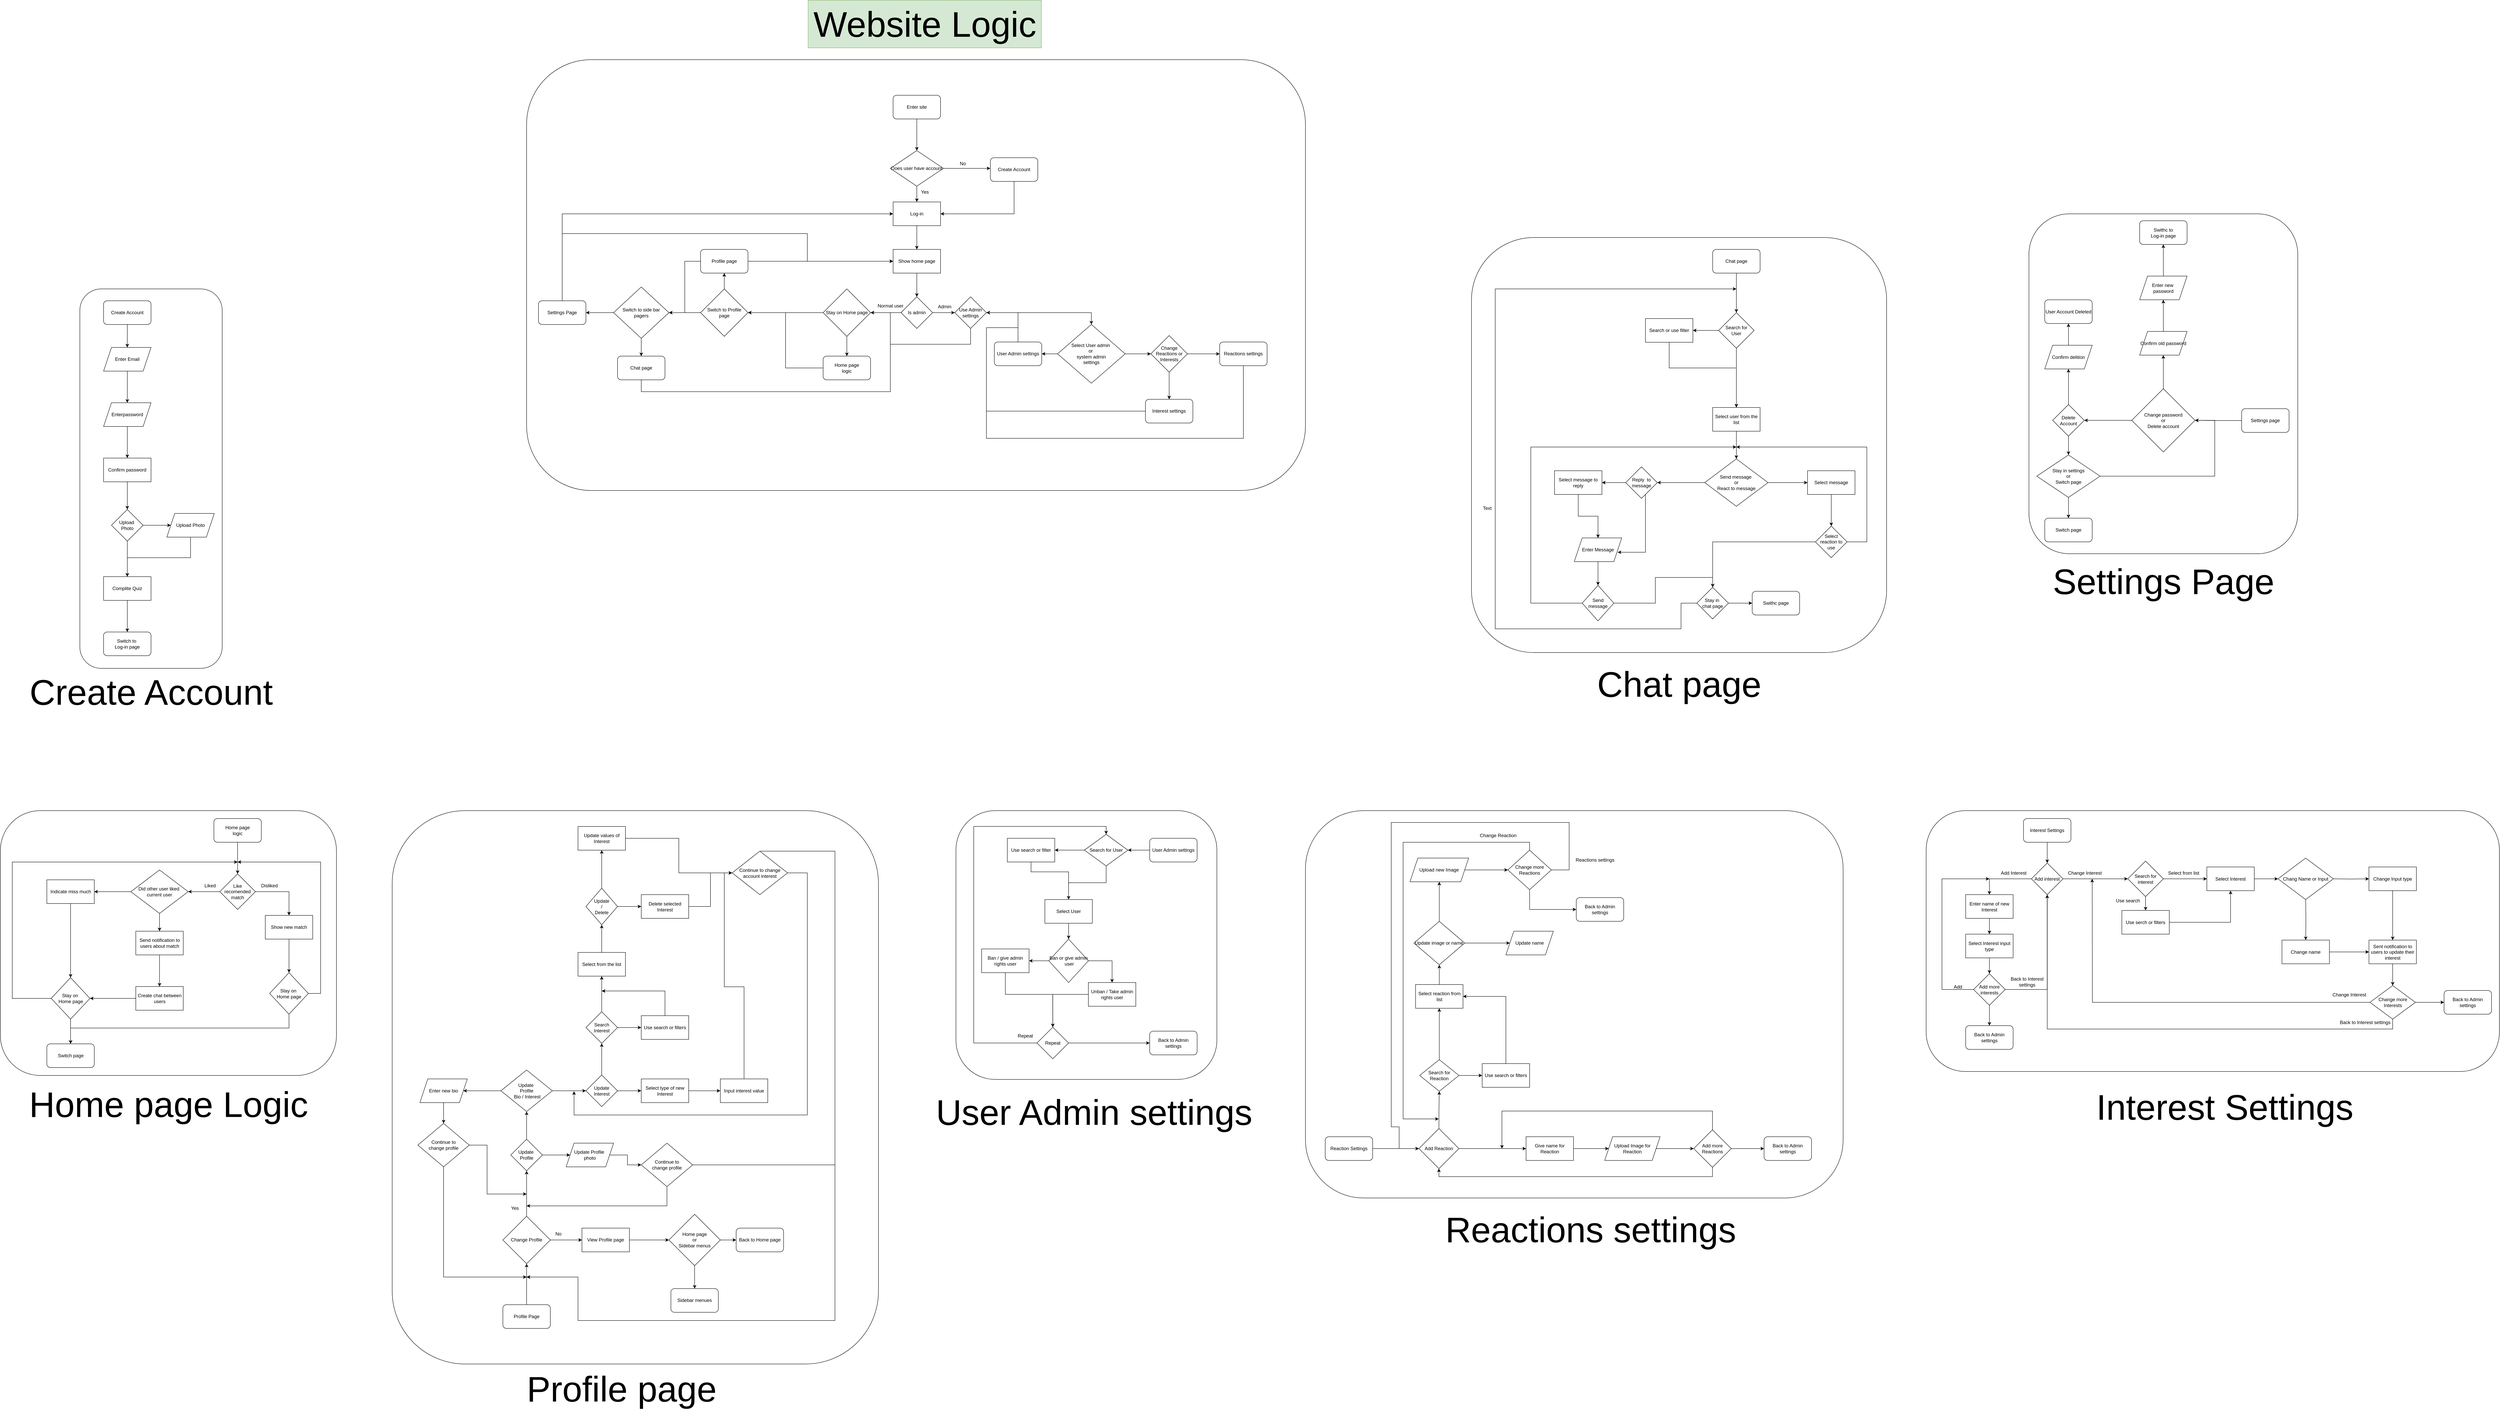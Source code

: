 <mxfile version="24.0.1" type="device">
  <diagram id="C5RBs43oDa-KdzZeNtuy" name="Page-1">
    <mxGraphModel dx="6578" dy="3300" grid="1" gridSize="10" guides="1" tooltips="1" connect="1" arrows="1" fold="1" page="1" pageScale="1" pageWidth="827" pageHeight="1169" math="0" shadow="0">
      <root>
        <mxCell id="WIyWlLk6GJQsqaUBKTNV-0" />
        <mxCell id="WIyWlLk6GJQsqaUBKTNV-1" parent="WIyWlLk6GJQsqaUBKTNV-0" />
        <mxCell id="Oz8bWutERCQ0BrFYmVm1-343" value="" style="group" vertex="1" connectable="0" parent="WIyWlLk6GJQsqaUBKTNV-1">
          <mxGeometry x="820" y="1730" width="1360" height="1120" as="geometry" />
        </mxCell>
        <mxCell id="Oz8bWutERCQ0BrFYmVm1-339" value="&lt;font style=&quot;font-size: 90px;&quot;&gt;Reactions settings&lt;/font&gt;" style="text;html=1;align=center;verticalAlign=middle;resizable=0;points=[];autosize=1;strokeColor=none;fillColor=none;" vertex="1" parent="Oz8bWutERCQ0BrFYmVm1-343">
          <mxGeometry x="340.5" y="1000" width="760" height="120" as="geometry" />
        </mxCell>
        <mxCell id="Oz8bWutERCQ0BrFYmVm1-342" value="" style="group" vertex="1" connectable="0" parent="Oz8bWutERCQ0BrFYmVm1-343">
          <mxGeometry width="1360" height="980" as="geometry" />
        </mxCell>
        <mxCell id="Oz8bWutERCQ0BrFYmVm1-338" value="" style="rounded=1;whiteSpace=wrap;html=1;" vertex="1" parent="Oz8bWutERCQ0BrFYmVm1-342">
          <mxGeometry width="1360" height="980" as="geometry" />
        </mxCell>
        <mxCell id="Oz8bWutERCQ0BrFYmVm1-303" value="Add Reaction" style="rhombus;whiteSpace=wrap;html=1;" vertex="1" parent="Oz8bWutERCQ0BrFYmVm1-342">
          <mxGeometry x="287" y="804.38" width="101.25" height="101.25" as="geometry" />
        </mxCell>
        <mxCell id="Oz8bWutERCQ0BrFYmVm1-305" value="Give name for Reaction" style="rounded=0;whiteSpace=wrap;html=1;" vertex="1" parent="Oz8bWutERCQ0BrFYmVm1-342">
          <mxGeometry x="558" y="825" width="120" height="60" as="geometry" />
        </mxCell>
        <mxCell id="Oz8bWutERCQ0BrFYmVm1-301" value="" style="edgeStyle=orthogonalEdgeStyle;rounded=0;orthogonalLoop=1;jettySize=auto;html=1;" edge="1" parent="Oz8bWutERCQ0BrFYmVm1-342" source="Oz8bWutERCQ0BrFYmVm1-303" target="Oz8bWutERCQ0BrFYmVm1-305">
          <mxGeometry relative="1" as="geometry" />
        </mxCell>
        <mxCell id="Oz8bWutERCQ0BrFYmVm1-307" value="Upload Image for Reaction" style="shape=parallelogram;perimeter=parallelogramPerimeter;whiteSpace=wrap;html=1;fixedSize=1;" vertex="1" parent="Oz8bWutERCQ0BrFYmVm1-342">
          <mxGeometry x="757" y="825" width="140" height="60" as="geometry" />
        </mxCell>
        <mxCell id="Oz8bWutERCQ0BrFYmVm1-304" value="" style="edgeStyle=orthogonalEdgeStyle;rounded=0;orthogonalLoop=1;jettySize=auto;html=1;" edge="1" parent="Oz8bWutERCQ0BrFYmVm1-342" source="Oz8bWutERCQ0BrFYmVm1-305" target="Oz8bWutERCQ0BrFYmVm1-307">
          <mxGeometry relative="1" as="geometry" />
        </mxCell>
        <mxCell id="Oz8bWutERCQ0BrFYmVm1-308" style="edgeStyle=orthogonalEdgeStyle;rounded=0;orthogonalLoop=1;jettySize=auto;html=1;" edge="1" parent="Oz8bWutERCQ0BrFYmVm1-342" source="Oz8bWutERCQ0BrFYmVm1-310">
          <mxGeometry relative="1" as="geometry">
            <mxPoint x="497" y="855.005" as="targetPoint" />
            <Array as="points">
              <mxPoint x="1030" y="760" />
              <mxPoint x="497" y="760" />
            </Array>
          </mxGeometry>
        </mxCell>
        <mxCell id="Oz8bWutERCQ0BrFYmVm1-309" style="edgeStyle=orthogonalEdgeStyle;rounded=0;orthogonalLoop=1;jettySize=auto;html=1;entryX=0.5;entryY=1;entryDx=0;entryDy=0;" edge="1" parent="Oz8bWutERCQ0BrFYmVm1-342" source="Oz8bWutERCQ0BrFYmVm1-310" target="Oz8bWutERCQ0BrFYmVm1-303">
          <mxGeometry relative="1" as="geometry">
            <Array as="points">
              <mxPoint x="1030" y="926" />
              <mxPoint x="338" y="926" />
            </Array>
          </mxGeometry>
        </mxCell>
        <mxCell id="Oz8bWutERCQ0BrFYmVm1-310" value="Add more Reactions" style="rhombus;whiteSpace=wrap;html=1;" vertex="1" parent="Oz8bWutERCQ0BrFYmVm1-342">
          <mxGeometry x="982" y="807.51" width="94.99" height="94.99" as="geometry" />
        </mxCell>
        <mxCell id="Oz8bWutERCQ0BrFYmVm1-306" value="" style="edgeStyle=orthogonalEdgeStyle;rounded=0;orthogonalLoop=1;jettySize=auto;html=1;" edge="1" parent="Oz8bWutERCQ0BrFYmVm1-342" source="Oz8bWutERCQ0BrFYmVm1-307" target="Oz8bWutERCQ0BrFYmVm1-310">
          <mxGeometry relative="1" as="geometry" />
        </mxCell>
        <mxCell id="Oz8bWutERCQ0BrFYmVm1-314" value="Search for Reaction" style="rhombus;whiteSpace=wrap;html=1;" vertex="1" parent="Oz8bWutERCQ0BrFYmVm1-342">
          <mxGeometry x="288.88" y="630" width="99.37" height="80" as="geometry" />
        </mxCell>
        <mxCell id="Oz8bWutERCQ0BrFYmVm1-302" value="" style="edgeStyle=orthogonalEdgeStyle;rounded=0;orthogonalLoop=1;jettySize=auto;html=1;entryX=0.5;entryY=1;entryDx=0;entryDy=0;entryPerimeter=0;" edge="1" parent="Oz8bWutERCQ0BrFYmVm1-342" source="Oz8bWutERCQ0BrFYmVm1-303" target="Oz8bWutERCQ0BrFYmVm1-314">
          <mxGeometry relative="1" as="geometry">
            <mxPoint x="337.586" y="703.755" as="targetPoint" />
          </mxGeometry>
        </mxCell>
        <mxCell id="Oz8bWutERCQ0BrFYmVm1-316" value="Use search or filters " style="rounded=0;whiteSpace=wrap;html=1;" vertex="1" parent="Oz8bWutERCQ0BrFYmVm1-342">
          <mxGeometry x="447" y="640" width="120" height="60" as="geometry" />
        </mxCell>
        <mxCell id="Oz8bWutERCQ0BrFYmVm1-312" value="" style="edgeStyle=orthogonalEdgeStyle;rounded=0;orthogonalLoop=1;jettySize=auto;html=1;" edge="1" parent="Oz8bWutERCQ0BrFYmVm1-342" source="Oz8bWutERCQ0BrFYmVm1-314" target="Oz8bWutERCQ0BrFYmVm1-316">
          <mxGeometry relative="1" as="geometry" />
        </mxCell>
        <mxCell id="Oz8bWutERCQ0BrFYmVm1-318" value="Select reaction from list" style="whiteSpace=wrap;html=1;" vertex="1" parent="Oz8bWutERCQ0BrFYmVm1-342">
          <mxGeometry x="278.565" y="440" width="120" height="60" as="geometry" />
        </mxCell>
        <mxCell id="Oz8bWutERCQ0BrFYmVm1-313" value="" style="edgeStyle=orthogonalEdgeStyle;rounded=0;orthogonalLoop=1;jettySize=auto;html=1;" edge="1" parent="Oz8bWutERCQ0BrFYmVm1-342" source="Oz8bWutERCQ0BrFYmVm1-314" target="Oz8bWutERCQ0BrFYmVm1-318">
          <mxGeometry relative="1" as="geometry" />
        </mxCell>
        <mxCell id="Oz8bWutERCQ0BrFYmVm1-315" style="edgeStyle=orthogonalEdgeStyle;rounded=0;orthogonalLoop=1;jettySize=auto;html=1;entryX=1;entryY=0.5;entryDx=0;entryDy=0;" edge="1" parent="Oz8bWutERCQ0BrFYmVm1-342" source="Oz8bWutERCQ0BrFYmVm1-316" target="Oz8bWutERCQ0BrFYmVm1-318">
          <mxGeometry relative="1" as="geometry">
            <Array as="points">
              <mxPoint x="507" y="470" />
            </Array>
          </mxGeometry>
        </mxCell>
        <mxCell id="Oz8bWutERCQ0BrFYmVm1-321" value="Update image or name" style="rhombus;whiteSpace=wrap;html=1;" vertex="1" parent="Oz8bWutERCQ0BrFYmVm1-342">
          <mxGeometry x="274.35" y="280" width="128.43" height="110" as="geometry" />
        </mxCell>
        <mxCell id="Oz8bWutERCQ0BrFYmVm1-317" value="" style="edgeStyle=orthogonalEdgeStyle;rounded=0;orthogonalLoop=1;jettySize=auto;html=1;" edge="1" parent="Oz8bWutERCQ0BrFYmVm1-342" source="Oz8bWutERCQ0BrFYmVm1-318" target="Oz8bWutERCQ0BrFYmVm1-321">
          <mxGeometry relative="1" as="geometry" />
        </mxCell>
        <mxCell id="Oz8bWutERCQ0BrFYmVm1-323" value="Update name" style="shape=parallelogram;perimeter=parallelogramPerimeter;whiteSpace=wrap;html=1;fixedSize=1;" vertex="1" parent="Oz8bWutERCQ0BrFYmVm1-342">
          <mxGeometry x="506.995" y="305" width="120" height="60" as="geometry" />
        </mxCell>
        <mxCell id="Oz8bWutERCQ0BrFYmVm1-319" value="" style="edgeStyle=orthogonalEdgeStyle;rounded=0;orthogonalLoop=1;jettySize=auto;html=1;" edge="1" parent="Oz8bWutERCQ0BrFYmVm1-342" source="Oz8bWutERCQ0BrFYmVm1-321" target="Oz8bWutERCQ0BrFYmVm1-323">
          <mxGeometry relative="1" as="geometry" />
        </mxCell>
        <mxCell id="Oz8bWutERCQ0BrFYmVm1-325" value="Upload new Image" style="shape=parallelogram;perimeter=parallelogramPerimeter;whiteSpace=wrap;html=1;fixedSize=1;" vertex="1" parent="Oz8bWutERCQ0BrFYmVm1-342">
          <mxGeometry x="264.35" y="120" width="148.43" height="60" as="geometry" />
        </mxCell>
        <mxCell id="Oz8bWutERCQ0BrFYmVm1-320" value="" style="edgeStyle=orthogonalEdgeStyle;rounded=0;orthogonalLoop=1;jettySize=auto;html=1;" edge="1" parent="Oz8bWutERCQ0BrFYmVm1-342" source="Oz8bWutERCQ0BrFYmVm1-321" target="Oz8bWutERCQ0BrFYmVm1-325">
          <mxGeometry relative="1" as="geometry" />
        </mxCell>
        <mxCell id="Oz8bWutERCQ0BrFYmVm1-326" style="edgeStyle=orthogonalEdgeStyle;rounded=0;orthogonalLoop=1;jettySize=auto;html=1;" edge="1" parent="Oz8bWutERCQ0BrFYmVm1-342" source="Oz8bWutERCQ0BrFYmVm1-329">
          <mxGeometry relative="1" as="geometry">
            <mxPoint x="337" y="780" as="targetPoint" />
            <Array as="points">
              <mxPoint x="567" y="80" />
              <mxPoint x="247" y="80" />
              <mxPoint x="247" y="780" />
            </Array>
          </mxGeometry>
        </mxCell>
        <mxCell id="Oz8bWutERCQ0BrFYmVm1-327" style="edgeStyle=orthogonalEdgeStyle;rounded=0;orthogonalLoop=1;jettySize=auto;html=1;entryX=0;entryY=0.5;entryDx=0;entryDy=0;" edge="1" parent="Oz8bWutERCQ0BrFYmVm1-342" source="Oz8bWutERCQ0BrFYmVm1-329" target="Oz8bWutERCQ0BrFYmVm1-303">
          <mxGeometry relative="1" as="geometry">
            <mxPoint x="237" y="860" as="targetPoint" />
            <Array as="points">
              <mxPoint x="667" y="150" />
              <mxPoint x="667" y="30" />
              <mxPoint x="217" y="30" />
              <mxPoint x="217" y="800" />
              <mxPoint x="237" y="800" />
              <mxPoint x="237" y="855" />
            </Array>
          </mxGeometry>
        </mxCell>
        <mxCell id="Oz8bWutERCQ0BrFYmVm1-329" value="Change more Reactions" style="rhombus;whiteSpace=wrap;html=1;" vertex="1" parent="Oz8bWutERCQ0BrFYmVm1-342">
          <mxGeometry x="511.99" y="100" width="110.01" height="100" as="geometry" />
        </mxCell>
        <mxCell id="Oz8bWutERCQ0BrFYmVm1-324" value="" style="edgeStyle=orthogonalEdgeStyle;rounded=0;orthogonalLoop=1;jettySize=auto;html=1;" edge="1" parent="Oz8bWutERCQ0BrFYmVm1-342" source="Oz8bWutERCQ0BrFYmVm1-325" target="Oz8bWutERCQ0BrFYmVm1-329">
          <mxGeometry relative="1" as="geometry" />
        </mxCell>
        <mxCell id="Oz8bWutERCQ0BrFYmVm1-331" value="Change Reaction" style="text;html=1;align=center;verticalAlign=middle;resizable=0;points=[];autosize=1;strokeColor=none;fillColor=none;" vertex="1" parent="Oz8bWutERCQ0BrFYmVm1-342">
          <mxGeometry x="427" y="48" width="120" height="30" as="geometry" />
        </mxCell>
        <mxCell id="Oz8bWutERCQ0BrFYmVm1-332" value="Reactions settings" style="text;html=1;align=center;verticalAlign=middle;resizable=0;points=[];autosize=1;strokeColor=none;fillColor=none;" vertex="1" parent="Oz8bWutERCQ0BrFYmVm1-342">
          <mxGeometry x="667" y="110" width="130" height="30" as="geometry" />
        </mxCell>
        <mxCell id="Oz8bWutERCQ0BrFYmVm1-333" value="Back to Admin settings" style="rounded=1;whiteSpace=wrap;html=1;" vertex="1" parent="Oz8bWutERCQ0BrFYmVm1-342">
          <mxGeometry x="1160" y="825" width="120" height="60" as="geometry" />
        </mxCell>
        <mxCell id="Oz8bWutERCQ0BrFYmVm1-334" style="edgeStyle=orthogonalEdgeStyle;rounded=0;orthogonalLoop=1;jettySize=auto;html=1;entryX=0;entryY=0.5;entryDx=0;entryDy=0;" edge="1" parent="Oz8bWutERCQ0BrFYmVm1-342" source="Oz8bWutERCQ0BrFYmVm1-310" target="Oz8bWutERCQ0BrFYmVm1-333">
          <mxGeometry relative="1" as="geometry" />
        </mxCell>
        <mxCell id="Oz8bWutERCQ0BrFYmVm1-335" value="Back to Admin settings" style="rounded=1;whiteSpace=wrap;html=1;" vertex="1" parent="Oz8bWutERCQ0BrFYmVm1-342">
          <mxGeometry x="685" y="220" width="120" height="60" as="geometry" />
        </mxCell>
        <mxCell id="Oz8bWutERCQ0BrFYmVm1-336" style="edgeStyle=orthogonalEdgeStyle;rounded=0;orthogonalLoop=1;jettySize=auto;html=1;entryX=0;entryY=0.5;entryDx=0;entryDy=0;" edge="1" parent="Oz8bWutERCQ0BrFYmVm1-342" source="Oz8bWutERCQ0BrFYmVm1-329" target="Oz8bWutERCQ0BrFYmVm1-335">
          <mxGeometry relative="1" as="geometry">
            <Array as="points">
              <mxPoint x="567" y="250" />
            </Array>
          </mxGeometry>
        </mxCell>
        <mxCell id="Oz8bWutERCQ0BrFYmVm1-337" value="&lt;div&gt;Reaction Settings&lt;/div&gt;" style="rounded=1;whiteSpace=wrap;html=1;" vertex="1" parent="Oz8bWutERCQ0BrFYmVm1-342">
          <mxGeometry x="50" y="825" width="120" height="60" as="geometry" />
        </mxCell>
        <mxCell id="Oz8bWutERCQ0BrFYmVm1-300" value="" style="edgeStyle=orthogonalEdgeStyle;rounded=0;orthogonalLoop=1;jettySize=auto;html=1;exitX=1;exitY=0.5;exitDx=0;exitDy=0;" edge="1" parent="Oz8bWutERCQ0BrFYmVm1-342" target="Oz8bWutERCQ0BrFYmVm1-303" source="Oz8bWutERCQ0BrFYmVm1-337">
          <mxGeometry relative="1" as="geometry">
            <mxPoint x="210" y="855" as="sourcePoint" />
          </mxGeometry>
        </mxCell>
        <mxCell id="Oz8bWutERCQ0BrFYmVm1-344" value="" style="group" vertex="1" connectable="0" parent="WIyWlLk6GJQsqaUBKTNV-1">
          <mxGeometry x="-130" y="1730" width="830" height="823" as="geometry" />
        </mxCell>
        <mxCell id="Oz8bWutERCQ0BrFYmVm1-295" value="" style="rounded=1;whiteSpace=wrap;html=1;" vertex="1" parent="Oz8bWutERCQ0BrFYmVm1-344">
          <mxGeometry x="66" width="660" height="680" as="geometry" />
        </mxCell>
        <mxCell id="Oz8bWutERCQ0BrFYmVm1-275" value="Search for User" style="rhombus;whiteSpace=wrap;html=1;" vertex="1" parent="Oz8bWutERCQ0BrFYmVm1-344">
          <mxGeometry x="390.93" y="59.91" width="110" height="80" as="geometry" />
        </mxCell>
        <mxCell id="Oz8bWutERCQ0BrFYmVm1-277" value="Select User" style="whiteSpace=wrap;html=1;" vertex="1" parent="Oz8bWutERCQ0BrFYmVm1-344">
          <mxGeometry x="290.93" y="224.91" width="120" height="60" as="geometry" />
        </mxCell>
        <mxCell id="Oz8bWutERCQ0BrFYmVm1-273" value="" style="edgeStyle=orthogonalEdgeStyle;rounded=0;orthogonalLoop=1;jettySize=auto;html=1;" edge="1" parent="Oz8bWutERCQ0BrFYmVm1-344" source="Oz8bWutERCQ0BrFYmVm1-275" target="Oz8bWutERCQ0BrFYmVm1-277">
          <mxGeometry relative="1" as="geometry" />
        </mxCell>
        <mxCell id="Oz8bWutERCQ0BrFYmVm1-278" style="edgeStyle=orthogonalEdgeStyle;rounded=0;orthogonalLoop=1;jettySize=auto;html=1;endArrow=none;endFill=0;" edge="1" parent="Oz8bWutERCQ0BrFYmVm1-344" source="Oz8bWutERCQ0BrFYmVm1-279">
          <mxGeometry relative="1" as="geometry">
            <mxPoint x="350.93" y="184.91" as="targetPoint" />
            <Array as="points">
              <mxPoint x="255.93" y="154.91" />
              <mxPoint x="350.93" y="154.91" />
            </Array>
          </mxGeometry>
        </mxCell>
        <mxCell id="Oz8bWutERCQ0BrFYmVm1-279" value="Use search or filter" style="whiteSpace=wrap;html=1;" vertex="1" parent="Oz8bWutERCQ0BrFYmVm1-344">
          <mxGeometry x="195.93" y="69.91" width="120" height="60" as="geometry" />
        </mxCell>
        <mxCell id="Oz8bWutERCQ0BrFYmVm1-274" value="" style="edgeStyle=orthogonalEdgeStyle;rounded=0;orthogonalLoop=1;jettySize=auto;html=1;" edge="1" parent="Oz8bWutERCQ0BrFYmVm1-344" source="Oz8bWutERCQ0BrFYmVm1-275" target="Oz8bWutERCQ0BrFYmVm1-279">
          <mxGeometry relative="1" as="geometry" />
        </mxCell>
        <mxCell id="Oz8bWutERCQ0BrFYmVm1-282" value="&lt;div&gt;Ban or give admin &lt;br&gt;&lt;/div&gt;&lt;div&gt;&amp;nbsp;user&lt;/div&gt;" style="rhombus;whiteSpace=wrap;html=1;" vertex="1" parent="Oz8bWutERCQ0BrFYmVm1-344">
          <mxGeometry x="300.93" y="324.91" width="100" height="110" as="geometry" />
        </mxCell>
        <mxCell id="Oz8bWutERCQ0BrFYmVm1-276" value="" style="edgeStyle=orthogonalEdgeStyle;rounded=0;orthogonalLoop=1;jettySize=auto;html=1;" edge="1" parent="Oz8bWutERCQ0BrFYmVm1-344" source="Oz8bWutERCQ0BrFYmVm1-277" target="Oz8bWutERCQ0BrFYmVm1-282">
          <mxGeometry relative="1" as="geometry" />
        </mxCell>
        <mxCell id="Oz8bWutERCQ0BrFYmVm1-284" value="Ban / give admin rights user" style="whiteSpace=wrap;html=1;" vertex="1" parent="Oz8bWutERCQ0BrFYmVm1-344">
          <mxGeometry x="130.93" y="349.91" width="120" height="60" as="geometry" />
        </mxCell>
        <mxCell id="Oz8bWutERCQ0BrFYmVm1-280" value="" style="edgeStyle=orthogonalEdgeStyle;rounded=0;orthogonalLoop=1;jettySize=auto;html=1;" edge="1" parent="Oz8bWutERCQ0BrFYmVm1-344" source="Oz8bWutERCQ0BrFYmVm1-282" target="Oz8bWutERCQ0BrFYmVm1-284">
          <mxGeometry relative="1" as="geometry" />
        </mxCell>
        <mxCell id="Oz8bWutERCQ0BrFYmVm1-286" value="Unban / Take admin rights user" style="whiteSpace=wrap;html=1;" vertex="1" parent="Oz8bWutERCQ0BrFYmVm1-344">
          <mxGeometry x="400.93" y="434.91" width="120" height="60" as="geometry" />
        </mxCell>
        <mxCell id="Oz8bWutERCQ0BrFYmVm1-281" value="" style="edgeStyle=orthogonalEdgeStyle;rounded=0;orthogonalLoop=1;jettySize=auto;html=1;entryX=0.5;entryY=0;entryDx=0;entryDy=0;exitX=1;exitY=0.5;exitDx=0;exitDy=0;" edge="1" parent="Oz8bWutERCQ0BrFYmVm1-344" source="Oz8bWutERCQ0BrFYmVm1-282" target="Oz8bWutERCQ0BrFYmVm1-286">
          <mxGeometry relative="1" as="geometry" />
        </mxCell>
        <mxCell id="Oz8bWutERCQ0BrFYmVm1-287" style="edgeStyle=orthogonalEdgeStyle;rounded=0;orthogonalLoop=1;jettySize=auto;html=1;entryX=0.5;entryY=0;entryDx=0;entryDy=0;" edge="1" parent="Oz8bWutERCQ0BrFYmVm1-344" source="Oz8bWutERCQ0BrFYmVm1-288" target="Oz8bWutERCQ0BrFYmVm1-275">
          <mxGeometry relative="1" as="geometry">
            <Array as="points">
              <mxPoint x="110.93" y="587.91" />
              <mxPoint x="110.93" y="39.91" />
              <mxPoint x="445.93" y="39.91" />
            </Array>
          </mxGeometry>
        </mxCell>
        <mxCell id="Oz8bWutERCQ0BrFYmVm1-288" value="Repeat" style="rhombus;whiteSpace=wrap;html=1;" vertex="1" parent="Oz8bWutERCQ0BrFYmVm1-344">
          <mxGeometry x="270.93" y="547.91" width="80" height="80" as="geometry" />
        </mxCell>
        <mxCell id="Oz8bWutERCQ0BrFYmVm1-283" style="edgeStyle=orthogonalEdgeStyle;rounded=0;orthogonalLoop=1;jettySize=auto;html=1;entryX=0.5;entryY=0;entryDx=0;entryDy=0;" edge="1" parent="Oz8bWutERCQ0BrFYmVm1-344" source="Oz8bWutERCQ0BrFYmVm1-284" target="Oz8bWutERCQ0BrFYmVm1-288">
          <mxGeometry relative="1" as="geometry">
            <Array as="points">
              <mxPoint x="190.93" y="464.91" />
              <mxPoint x="310.93" y="464.91" />
            </Array>
          </mxGeometry>
        </mxCell>
        <mxCell id="Oz8bWutERCQ0BrFYmVm1-285" value="" style="edgeStyle=orthogonalEdgeStyle;rounded=0;orthogonalLoop=1;jettySize=auto;html=1;" edge="1" parent="Oz8bWutERCQ0BrFYmVm1-344" source="Oz8bWutERCQ0BrFYmVm1-286" target="Oz8bWutERCQ0BrFYmVm1-288">
          <mxGeometry relative="1" as="geometry" />
        </mxCell>
        <mxCell id="Oz8bWutERCQ0BrFYmVm1-290" value="Repeat" style="text;html=1;align=center;verticalAlign=middle;resizable=0;points=[];autosize=1;strokeColor=none;fillColor=none;" vertex="1" parent="Oz8bWutERCQ0BrFYmVm1-344">
          <mxGeometry x="210.93" y="554.91" width="60" height="30" as="geometry" />
        </mxCell>
        <mxCell id="Oz8bWutERCQ0BrFYmVm1-292" value="" style="edgeStyle=orthogonalEdgeStyle;rounded=0;orthogonalLoop=1;jettySize=auto;html=1;" edge="1" parent="Oz8bWutERCQ0BrFYmVm1-344" source="Oz8bWutERCQ0BrFYmVm1-291" target="Oz8bWutERCQ0BrFYmVm1-275">
          <mxGeometry relative="1" as="geometry" />
        </mxCell>
        <mxCell id="Oz8bWutERCQ0BrFYmVm1-291" value="User Admin settings" style="rounded=1;whiteSpace=wrap;html=1;" vertex="1" parent="Oz8bWutERCQ0BrFYmVm1-344">
          <mxGeometry x="556" y="69.91" width="120" height="60" as="geometry" />
        </mxCell>
        <mxCell id="Oz8bWutERCQ0BrFYmVm1-293" value="Back to Admin settings" style="rounded=1;whiteSpace=wrap;html=1;" vertex="1" parent="Oz8bWutERCQ0BrFYmVm1-344">
          <mxGeometry x="556" y="557.91" width="120" height="60" as="geometry" />
        </mxCell>
        <mxCell id="Oz8bWutERCQ0BrFYmVm1-294" style="edgeStyle=orthogonalEdgeStyle;rounded=0;orthogonalLoop=1;jettySize=auto;html=1;entryX=0;entryY=0.5;entryDx=0;entryDy=0;" edge="1" parent="Oz8bWutERCQ0BrFYmVm1-344" source="Oz8bWutERCQ0BrFYmVm1-288" target="Oz8bWutERCQ0BrFYmVm1-293">
          <mxGeometry relative="1" as="geometry" />
        </mxCell>
        <mxCell id="Oz8bWutERCQ0BrFYmVm1-296" value="&lt;font style=&quot;font-size: 90px;&quot;&gt;User Admin settings&lt;/font&gt;" style="text;html=1;align=center;verticalAlign=middle;resizable=0;points=[];autosize=1;strokeColor=none;fillColor=none;" vertex="1" parent="Oz8bWutERCQ0BrFYmVm1-344">
          <mxGeometry y="703" width="830" height="120" as="geometry" />
        </mxCell>
        <mxCell id="Oz8bWutERCQ0BrFYmVm1-473" value="" style="group" vertex="1" connectable="0" parent="WIyWlLk6GJQsqaUBKTNV-1">
          <mxGeometry x="-1490" y="1730" width="1230" height="1523" as="geometry" />
        </mxCell>
        <mxCell id="Oz8bWutERCQ0BrFYmVm1-471" value="" style="group" vertex="1" connectable="0" parent="Oz8bWutERCQ0BrFYmVm1-473">
          <mxGeometry width="1230" height="1400" as="geometry" />
        </mxCell>
        <mxCell id="Oz8bWutERCQ0BrFYmVm1-470" value="" style="rounded=1;whiteSpace=wrap;html=1;" vertex="1" parent="Oz8bWutERCQ0BrFYmVm1-471">
          <mxGeometry width="1230" height="1400" as="geometry" />
        </mxCell>
        <mxCell id="Oz8bWutERCQ0BrFYmVm1-404" value="Change Profile" style="rhombus;whiteSpace=wrap;html=1;" vertex="1" parent="Oz8bWutERCQ0BrFYmVm1-471">
          <mxGeometry x="280" y="1026.25" width="120" height="120" as="geometry" />
        </mxCell>
        <mxCell id="Oz8bWutERCQ0BrFYmVm1-405" value="View Profile page" style="whiteSpace=wrap;html=1;" vertex="1" parent="Oz8bWutERCQ0BrFYmVm1-471">
          <mxGeometry x="480" y="1056.25" width="120" height="60" as="geometry" />
        </mxCell>
        <mxCell id="Oz8bWutERCQ0BrFYmVm1-403" value="" style="edgeStyle=orthogonalEdgeStyle;rounded=0;orthogonalLoop=1;jettySize=auto;html=1;" edge="1" parent="Oz8bWutERCQ0BrFYmVm1-471" source="Oz8bWutERCQ0BrFYmVm1-404" target="Oz8bWutERCQ0BrFYmVm1-405">
          <mxGeometry relative="1" as="geometry" />
        </mxCell>
        <mxCell id="Oz8bWutERCQ0BrFYmVm1-408" value="&lt;div&gt;Update&amp;nbsp;&lt;/div&gt;&lt;div&gt;Profile&lt;/div&gt;" style="rhombus;whiteSpace=wrap;html=1;" vertex="1" parent="Oz8bWutERCQ0BrFYmVm1-471">
          <mxGeometry x="300" y="831.25" width="80" height="80" as="geometry" />
        </mxCell>
        <mxCell id="Oz8bWutERCQ0BrFYmVm1-402" value="" style="edgeStyle=orthogonalEdgeStyle;rounded=0;orthogonalLoop=1;jettySize=auto;html=1;entryX=0.5;entryY=1;entryDx=0;entryDy=0;" edge="1" parent="Oz8bWutERCQ0BrFYmVm1-471" source="Oz8bWutERCQ0BrFYmVm1-404" target="Oz8bWutERCQ0BrFYmVm1-408">
          <mxGeometry relative="1" as="geometry">
            <mxPoint x="340" y="916.25" as="targetPoint" />
          </mxGeometry>
        </mxCell>
        <mxCell id="Oz8bWutERCQ0BrFYmVm1-409" value="&lt;div&gt;Update Profile&amp;nbsp;&lt;/div&gt;&lt;div&gt;photo&lt;/div&gt;" style="shape=parallelogram;perimeter=parallelogramPerimeter;whiteSpace=wrap;html=1;fixedSize=1;" vertex="1" parent="Oz8bWutERCQ0BrFYmVm1-471">
          <mxGeometry x="440" y="841.25" width="120" height="60" as="geometry" />
        </mxCell>
        <mxCell id="Oz8bWutERCQ0BrFYmVm1-406" value="" style="edgeStyle=orthogonalEdgeStyle;rounded=0;orthogonalLoop=1;jettySize=auto;html=1;" edge="1" parent="Oz8bWutERCQ0BrFYmVm1-471" source="Oz8bWutERCQ0BrFYmVm1-408" target="Oz8bWutERCQ0BrFYmVm1-409">
          <mxGeometry relative="1" as="geometry" />
        </mxCell>
        <mxCell id="Oz8bWutERCQ0BrFYmVm1-410" value="" style="edgeStyle=orthogonalEdgeStyle;rounded=0;orthogonalLoop=1;jettySize=auto;html=1;" edge="1" parent="Oz8bWutERCQ0BrFYmVm1-471" source="Oz8bWutERCQ0BrFYmVm1-412">
          <mxGeometry relative="1" as="geometry">
            <mxPoint x="490.0" y="708.75" as="targetPoint" />
          </mxGeometry>
        </mxCell>
        <mxCell id="Oz8bWutERCQ0BrFYmVm1-412" value="&lt;div&gt;Update&amp;nbsp;&lt;/div&gt;&lt;div&gt;Profile&lt;/div&gt;&amp;nbsp;Bio / Interest" style="rhombus;whiteSpace=wrap;html=1;" vertex="1" parent="Oz8bWutERCQ0BrFYmVm1-471">
          <mxGeometry x="275" y="656.25" width="130" height="105" as="geometry" />
        </mxCell>
        <mxCell id="Oz8bWutERCQ0BrFYmVm1-407" value="" style="edgeStyle=orthogonalEdgeStyle;rounded=0;orthogonalLoop=1;jettySize=auto;html=1;" edge="1" parent="Oz8bWutERCQ0BrFYmVm1-471" source="Oz8bWutERCQ0BrFYmVm1-408" target="Oz8bWutERCQ0BrFYmVm1-412">
          <mxGeometry relative="1" as="geometry" />
        </mxCell>
        <mxCell id="Oz8bWutERCQ0BrFYmVm1-415" value="&lt;div&gt;Update &lt;br&gt;&lt;/div&gt;&lt;div&gt;Interest&lt;br&gt;&lt;/div&gt;" style="rhombus;whiteSpace=wrap;html=1;" vertex="1" parent="Oz8bWutERCQ0BrFYmVm1-471">
          <mxGeometry x="490" y="668.75" width="80" height="80" as="geometry" />
        </mxCell>
        <mxCell id="Oz8bWutERCQ0BrFYmVm1-417" value="Select type of new Interest" style="whiteSpace=wrap;html=1;" vertex="1" parent="Oz8bWutERCQ0BrFYmVm1-471">
          <mxGeometry x="630" y="678.75" width="120" height="60" as="geometry" />
        </mxCell>
        <mxCell id="Oz8bWutERCQ0BrFYmVm1-413" value="" style="edgeStyle=orthogonalEdgeStyle;rounded=0;orthogonalLoop=1;jettySize=auto;html=1;" edge="1" parent="Oz8bWutERCQ0BrFYmVm1-471" source="Oz8bWutERCQ0BrFYmVm1-415" target="Oz8bWutERCQ0BrFYmVm1-417">
          <mxGeometry relative="1" as="geometry" />
        </mxCell>
        <mxCell id="Oz8bWutERCQ0BrFYmVm1-420" value="&lt;div&gt;Search&lt;/div&gt;&lt;div&gt;Interest&lt;br&gt;&lt;/div&gt;" style="rhombus;whiteSpace=wrap;html=1;" vertex="1" parent="Oz8bWutERCQ0BrFYmVm1-471">
          <mxGeometry x="490" y="508.75" width="80" height="80" as="geometry" />
        </mxCell>
        <mxCell id="Oz8bWutERCQ0BrFYmVm1-414" value="" style="edgeStyle=orthogonalEdgeStyle;rounded=0;orthogonalLoop=1;jettySize=auto;html=1;" edge="1" parent="Oz8bWutERCQ0BrFYmVm1-471" source="Oz8bWutERCQ0BrFYmVm1-415" target="Oz8bWutERCQ0BrFYmVm1-420">
          <mxGeometry relative="1" as="geometry" />
        </mxCell>
        <mxCell id="Oz8bWutERCQ0BrFYmVm1-421" style="edgeStyle=orthogonalEdgeStyle;rounded=0;orthogonalLoop=1;jettySize=auto;html=1;" edge="1" parent="Oz8bWutERCQ0BrFYmVm1-471" source="Oz8bWutERCQ0BrFYmVm1-422">
          <mxGeometry relative="1" as="geometry">
            <mxPoint x="530.0" y="456.25" as="targetPoint" />
            <Array as="points">
              <mxPoint x="690" y="456.25" />
            </Array>
          </mxGeometry>
        </mxCell>
        <mxCell id="Oz8bWutERCQ0BrFYmVm1-422" value="Use search or filters" style="whiteSpace=wrap;html=1;" vertex="1" parent="Oz8bWutERCQ0BrFYmVm1-471">
          <mxGeometry x="630" y="518.75" width="120" height="60" as="geometry" />
        </mxCell>
        <mxCell id="Oz8bWutERCQ0BrFYmVm1-418" value="" style="edgeStyle=orthogonalEdgeStyle;rounded=0;orthogonalLoop=1;jettySize=auto;html=1;" edge="1" parent="Oz8bWutERCQ0BrFYmVm1-471" source="Oz8bWutERCQ0BrFYmVm1-420" target="Oz8bWutERCQ0BrFYmVm1-422">
          <mxGeometry relative="1" as="geometry" />
        </mxCell>
        <mxCell id="Oz8bWutERCQ0BrFYmVm1-424" value="Select from the list" style="whiteSpace=wrap;html=1;" vertex="1" parent="Oz8bWutERCQ0BrFYmVm1-471">
          <mxGeometry x="470" y="358.75" width="120" height="60" as="geometry" />
        </mxCell>
        <mxCell id="Oz8bWutERCQ0BrFYmVm1-419" value="" style="edgeStyle=orthogonalEdgeStyle;rounded=0;orthogonalLoop=1;jettySize=auto;html=1;" edge="1" parent="Oz8bWutERCQ0BrFYmVm1-471" source="Oz8bWutERCQ0BrFYmVm1-420" target="Oz8bWutERCQ0BrFYmVm1-424">
          <mxGeometry relative="1" as="geometry" />
        </mxCell>
        <mxCell id="Oz8bWutERCQ0BrFYmVm1-427" value="&lt;div&gt;Update &lt;br&gt;&lt;/div&gt;&lt;div&gt;/&lt;/div&gt;&lt;div&gt;Delete&lt;br&gt;&lt;/div&gt;" style="rhombus;whiteSpace=wrap;html=1;" vertex="1" parent="Oz8bWutERCQ0BrFYmVm1-471">
          <mxGeometry x="490" y="196.25" width="80" height="92.5" as="geometry" />
        </mxCell>
        <mxCell id="Oz8bWutERCQ0BrFYmVm1-423" value="" style="edgeStyle=orthogonalEdgeStyle;rounded=0;orthogonalLoop=1;jettySize=auto;html=1;" edge="1" parent="Oz8bWutERCQ0BrFYmVm1-471" source="Oz8bWutERCQ0BrFYmVm1-424" target="Oz8bWutERCQ0BrFYmVm1-427">
          <mxGeometry relative="1" as="geometry" />
        </mxCell>
        <mxCell id="Oz8bWutERCQ0BrFYmVm1-429" value="Delete selected Interest" style="whiteSpace=wrap;html=1;" vertex="1" parent="Oz8bWutERCQ0BrFYmVm1-471">
          <mxGeometry x="630" y="212.5" width="120" height="60" as="geometry" />
        </mxCell>
        <mxCell id="Oz8bWutERCQ0BrFYmVm1-425" value="" style="edgeStyle=orthogonalEdgeStyle;rounded=0;orthogonalLoop=1;jettySize=auto;html=1;" edge="1" parent="Oz8bWutERCQ0BrFYmVm1-471" source="Oz8bWutERCQ0BrFYmVm1-427" target="Oz8bWutERCQ0BrFYmVm1-429">
          <mxGeometry relative="1" as="geometry" />
        </mxCell>
        <mxCell id="Oz8bWutERCQ0BrFYmVm1-431" value="Update values of Interest" style="whiteSpace=wrap;html=1;" vertex="1" parent="Oz8bWutERCQ0BrFYmVm1-471">
          <mxGeometry x="470" y="40" width="120" height="60" as="geometry" />
        </mxCell>
        <mxCell id="Oz8bWutERCQ0BrFYmVm1-426" value="" style="edgeStyle=orthogonalEdgeStyle;rounded=0;orthogonalLoop=1;jettySize=auto;html=1;" edge="1" parent="Oz8bWutERCQ0BrFYmVm1-471" source="Oz8bWutERCQ0BrFYmVm1-427" target="Oz8bWutERCQ0BrFYmVm1-431">
          <mxGeometry relative="1" as="geometry" />
        </mxCell>
        <mxCell id="Oz8bWutERCQ0BrFYmVm1-433" value="Input interest value" style="whiteSpace=wrap;html=1;" vertex="1" parent="Oz8bWutERCQ0BrFYmVm1-471">
          <mxGeometry x="830" y="678.75" width="120" height="60" as="geometry" />
        </mxCell>
        <mxCell id="Oz8bWutERCQ0BrFYmVm1-416" value="" style="edgeStyle=orthogonalEdgeStyle;rounded=0;orthogonalLoop=1;jettySize=auto;html=1;" edge="1" parent="Oz8bWutERCQ0BrFYmVm1-471" source="Oz8bWutERCQ0BrFYmVm1-417" target="Oz8bWutERCQ0BrFYmVm1-433">
          <mxGeometry relative="1" as="geometry" />
        </mxCell>
        <mxCell id="Oz8bWutERCQ0BrFYmVm1-435" value="Enter new bio" style="shape=parallelogram;perimeter=parallelogramPerimeter;whiteSpace=wrap;html=1;fixedSize=1;" vertex="1" parent="Oz8bWutERCQ0BrFYmVm1-471">
          <mxGeometry x="70" y="678.75" width="120" height="60" as="geometry" />
        </mxCell>
        <mxCell id="Oz8bWutERCQ0BrFYmVm1-411" value="" style="edgeStyle=orthogonalEdgeStyle;rounded=0;orthogonalLoop=1;jettySize=auto;html=1;" edge="1" parent="Oz8bWutERCQ0BrFYmVm1-471" source="Oz8bWutERCQ0BrFYmVm1-412" target="Oz8bWutERCQ0BrFYmVm1-435">
          <mxGeometry relative="1" as="geometry" />
        </mxCell>
        <mxCell id="Oz8bWutERCQ0BrFYmVm1-438" value="&lt;div&gt;Home page&lt;/div&gt;&lt;div&gt;or&lt;/div&gt;&lt;div&gt;Sidebar menus&lt;br&gt;&lt;/div&gt;" style="rhombus;whiteSpace=wrap;html=1;" vertex="1" parent="Oz8bWutERCQ0BrFYmVm1-471">
          <mxGeometry x="699.94" y="1021.22" width="130.06" height="130.06" as="geometry" />
        </mxCell>
        <mxCell id="Oz8bWutERCQ0BrFYmVm1-439" value="" style="edgeStyle=orthogonalEdgeStyle;rounded=0;orthogonalLoop=1;jettySize=auto;html=1;" edge="1" parent="Oz8bWutERCQ0BrFYmVm1-471" source="Oz8bWutERCQ0BrFYmVm1-405" target="Oz8bWutERCQ0BrFYmVm1-438">
          <mxGeometry relative="1" as="geometry" />
        </mxCell>
        <mxCell id="Oz8bWutERCQ0BrFYmVm1-440" value="Back to Home page" style="rounded=1;whiteSpace=wrap;html=1;" vertex="1" parent="Oz8bWutERCQ0BrFYmVm1-471">
          <mxGeometry x="870" y="1056.25" width="120" height="60" as="geometry" />
        </mxCell>
        <mxCell id="Oz8bWutERCQ0BrFYmVm1-441" value="" style="edgeStyle=orthogonalEdgeStyle;rounded=0;orthogonalLoop=1;jettySize=auto;html=1;" edge="1" parent="Oz8bWutERCQ0BrFYmVm1-471" source="Oz8bWutERCQ0BrFYmVm1-438" target="Oz8bWutERCQ0BrFYmVm1-440">
          <mxGeometry relative="1" as="geometry" />
        </mxCell>
        <mxCell id="Oz8bWutERCQ0BrFYmVm1-442" value="Sidebar menues" style="rounded=1;whiteSpace=wrap;html=1;" vertex="1" parent="Oz8bWutERCQ0BrFYmVm1-471">
          <mxGeometry x="704.97" y="1209.31" width="120" height="60" as="geometry" />
        </mxCell>
        <mxCell id="Oz8bWutERCQ0BrFYmVm1-443" value="" style="edgeStyle=orthogonalEdgeStyle;rounded=0;orthogonalLoop=1;jettySize=auto;html=1;" edge="1" parent="Oz8bWutERCQ0BrFYmVm1-471" source="Oz8bWutERCQ0BrFYmVm1-438" target="Oz8bWutERCQ0BrFYmVm1-442">
          <mxGeometry relative="1" as="geometry" />
        </mxCell>
        <mxCell id="Oz8bWutERCQ0BrFYmVm1-445" value="" style="edgeStyle=orthogonalEdgeStyle;rounded=0;orthogonalLoop=1;jettySize=auto;html=1;" edge="1" parent="Oz8bWutERCQ0BrFYmVm1-471" source="Oz8bWutERCQ0BrFYmVm1-444" target="Oz8bWutERCQ0BrFYmVm1-404">
          <mxGeometry relative="1" as="geometry" />
        </mxCell>
        <mxCell id="Oz8bWutERCQ0BrFYmVm1-444" value="Profile Page" style="rounded=1;whiteSpace=wrap;html=1;" vertex="1" parent="Oz8bWutERCQ0BrFYmVm1-471">
          <mxGeometry x="280" y="1250" width="120" height="60" as="geometry" />
        </mxCell>
        <mxCell id="Oz8bWutERCQ0BrFYmVm1-446" value="No" style="text;html=1;align=center;verticalAlign=middle;resizable=0;points=[];autosize=1;strokeColor=none;fillColor=none;" vertex="1" parent="Oz8bWutERCQ0BrFYmVm1-471">
          <mxGeometry x="400" y="1056.25" width="40" height="30" as="geometry" />
        </mxCell>
        <mxCell id="Oz8bWutERCQ0BrFYmVm1-447" value="Yes" style="text;html=1;align=center;verticalAlign=middle;resizable=0;points=[];autosize=1;strokeColor=none;fillColor=none;" vertex="1" parent="Oz8bWutERCQ0BrFYmVm1-471">
          <mxGeometry x="290" y="991.22" width="40" height="30" as="geometry" />
        </mxCell>
        <mxCell id="Oz8bWutERCQ0BrFYmVm1-460" style="edgeStyle=orthogonalEdgeStyle;rounded=0;orthogonalLoop=1;jettySize=auto;html=1;" edge="1" parent="Oz8bWutERCQ0BrFYmVm1-471" source="Oz8bWutERCQ0BrFYmVm1-449">
          <mxGeometry relative="1" as="geometry">
            <mxPoint x="460.0" y="710" as="targetPoint" />
            <Array as="points">
              <mxPoint x="1050" y="157" />
              <mxPoint x="1050" y="770" />
              <mxPoint x="460" y="770" />
            </Array>
          </mxGeometry>
        </mxCell>
        <mxCell id="Oz8bWutERCQ0BrFYmVm1-461" style="edgeStyle=orthogonalEdgeStyle;rounded=0;orthogonalLoop=1;jettySize=auto;html=1;exitX=0.5;exitY=0;exitDx=0;exitDy=0;" edge="1" parent="Oz8bWutERCQ0BrFYmVm1-471" source="Oz8bWutERCQ0BrFYmVm1-449">
          <mxGeometry relative="1" as="geometry">
            <mxPoint x="340.0" y="1180" as="targetPoint" />
            <Array as="points">
              <mxPoint x="1120" y="103" />
              <mxPoint x="1120" y="1290" />
              <mxPoint x="470" y="1290" />
              <mxPoint x="470" y="1180" />
            </Array>
          </mxGeometry>
        </mxCell>
        <mxCell id="Oz8bWutERCQ0BrFYmVm1-449" value="Continue to change account interest" style="rhombus;whiteSpace=wrap;html=1;" vertex="1" parent="Oz8bWutERCQ0BrFYmVm1-471">
          <mxGeometry x="860" y="102.5" width="140" height="110" as="geometry" />
        </mxCell>
        <mxCell id="Oz8bWutERCQ0BrFYmVm1-457" style="edgeStyle=orthogonalEdgeStyle;rounded=0;orthogonalLoop=1;jettySize=auto;html=1;entryX=0;entryY=0.5;entryDx=0;entryDy=0;" edge="1" parent="Oz8bWutERCQ0BrFYmVm1-471" source="Oz8bWutERCQ0BrFYmVm1-429" target="Oz8bWutERCQ0BrFYmVm1-449">
          <mxGeometry relative="1" as="geometry" />
        </mxCell>
        <mxCell id="Oz8bWutERCQ0BrFYmVm1-458" style="edgeStyle=orthogonalEdgeStyle;rounded=0;orthogonalLoop=1;jettySize=auto;html=1;entryX=0;entryY=0.5;entryDx=0;entryDy=0;" edge="1" parent="Oz8bWutERCQ0BrFYmVm1-471" source="Oz8bWutERCQ0BrFYmVm1-431" target="Oz8bWutERCQ0BrFYmVm1-449">
          <mxGeometry relative="1" as="geometry" />
        </mxCell>
        <mxCell id="Oz8bWutERCQ0BrFYmVm1-459" style="edgeStyle=orthogonalEdgeStyle;rounded=0;orthogonalLoop=1;jettySize=auto;html=1;entryX=0;entryY=0.5;entryDx=0;entryDy=0;" edge="1" parent="Oz8bWutERCQ0BrFYmVm1-471" source="Oz8bWutERCQ0BrFYmVm1-433" target="Oz8bWutERCQ0BrFYmVm1-449">
          <mxGeometry relative="1" as="geometry" />
        </mxCell>
        <mxCell id="Oz8bWutERCQ0BrFYmVm1-468" style="edgeStyle=orthogonalEdgeStyle;rounded=0;orthogonalLoop=1;jettySize=auto;html=1;" edge="1" parent="Oz8bWutERCQ0BrFYmVm1-471" source="Oz8bWutERCQ0BrFYmVm1-462">
          <mxGeometry relative="1" as="geometry">
            <mxPoint x="340" y="970" as="targetPoint" />
            <Array as="points">
              <mxPoint x="240" y="846" />
              <mxPoint x="240" y="970" />
            </Array>
          </mxGeometry>
        </mxCell>
        <mxCell id="Oz8bWutERCQ0BrFYmVm1-469" style="edgeStyle=orthogonalEdgeStyle;rounded=0;orthogonalLoop=1;jettySize=auto;html=1;" edge="1" parent="Oz8bWutERCQ0BrFYmVm1-471" source="Oz8bWutERCQ0BrFYmVm1-462">
          <mxGeometry relative="1" as="geometry">
            <mxPoint x="340" y="1180" as="targetPoint" />
            <Array as="points">
              <mxPoint x="130" y="1180" />
            </Array>
          </mxGeometry>
        </mxCell>
        <mxCell id="Oz8bWutERCQ0BrFYmVm1-462" value="&lt;div&gt;Continue to &lt;br&gt;&lt;/div&gt;&lt;div&gt;change profile&lt;br&gt;&lt;/div&gt;" style="rhombus;whiteSpace=wrap;html=1;" vertex="1" parent="Oz8bWutERCQ0BrFYmVm1-471">
          <mxGeometry x="65" y="791.25" width="130" height="110" as="geometry" />
        </mxCell>
        <mxCell id="Oz8bWutERCQ0BrFYmVm1-467" value="" style="edgeStyle=orthogonalEdgeStyle;rounded=0;orthogonalLoop=1;jettySize=auto;html=1;" edge="1" parent="Oz8bWutERCQ0BrFYmVm1-471" source="Oz8bWutERCQ0BrFYmVm1-435" target="Oz8bWutERCQ0BrFYmVm1-462">
          <mxGeometry relative="1" as="geometry" />
        </mxCell>
        <mxCell id="Oz8bWutERCQ0BrFYmVm1-465" style="edgeStyle=orthogonalEdgeStyle;rounded=0;orthogonalLoop=1;jettySize=auto;html=1;" edge="1" parent="Oz8bWutERCQ0BrFYmVm1-471" source="Oz8bWutERCQ0BrFYmVm1-463">
          <mxGeometry relative="1" as="geometry">
            <mxPoint x="340.0" y="1000" as="targetPoint" />
            <Array as="points">
              <mxPoint x="695" y="1000" />
            </Array>
          </mxGeometry>
        </mxCell>
        <mxCell id="Oz8bWutERCQ0BrFYmVm1-466" style="edgeStyle=orthogonalEdgeStyle;rounded=0;orthogonalLoop=1;jettySize=auto;html=1;" edge="1" parent="Oz8bWutERCQ0BrFYmVm1-471" source="Oz8bWutERCQ0BrFYmVm1-463">
          <mxGeometry relative="1" as="geometry">
            <mxPoint x="340" y="1180" as="targetPoint" />
            <Array as="points">
              <mxPoint x="1120" y="896" />
              <mxPoint x="1120" y="1290" />
              <mxPoint x="470" y="1290" />
              <mxPoint x="470" y="1180" />
            </Array>
          </mxGeometry>
        </mxCell>
        <mxCell id="Oz8bWutERCQ0BrFYmVm1-463" value="&lt;div&gt;Continue to &lt;br&gt;&lt;/div&gt;&lt;div&gt;change profile&lt;br&gt;&lt;/div&gt;" style="rhombus;whiteSpace=wrap;html=1;" vertex="1" parent="Oz8bWutERCQ0BrFYmVm1-471">
          <mxGeometry x="630" y="841.25" width="130" height="110" as="geometry" />
        </mxCell>
        <mxCell id="Oz8bWutERCQ0BrFYmVm1-464" value="" style="edgeStyle=orthogonalEdgeStyle;rounded=0;orthogonalLoop=1;jettySize=auto;html=1;" edge="1" parent="Oz8bWutERCQ0BrFYmVm1-471" source="Oz8bWutERCQ0BrFYmVm1-409" target="Oz8bWutERCQ0BrFYmVm1-463">
          <mxGeometry relative="1" as="geometry" />
        </mxCell>
        <mxCell id="Oz8bWutERCQ0BrFYmVm1-472" value="&lt;font style=&quot;font-size: 90px;&quot;&gt;Profile page&lt;br&gt;&lt;/font&gt;" style="text;html=1;align=center;verticalAlign=middle;resizable=0;points=[];autosize=1;strokeColor=none;fillColor=none;" vertex="1" parent="Oz8bWutERCQ0BrFYmVm1-473">
          <mxGeometry x="330" y="1403" width="500" height="120" as="geometry" />
        </mxCell>
        <mxCell id="Oz8bWutERCQ0BrFYmVm1-474" value="" style="group" vertex="1" connectable="0" parent="WIyWlLk6GJQsqaUBKTNV-1">
          <mxGeometry x="2390" y="1730" width="1450" height="810" as="geometry" />
        </mxCell>
        <mxCell id="Oz8bWutERCQ0BrFYmVm1-395" value="" style="group" vertex="1" connectable="0" parent="Oz8bWutERCQ0BrFYmVm1-474">
          <mxGeometry width="1450" height="660" as="geometry" />
        </mxCell>
        <mxCell id="Oz8bWutERCQ0BrFYmVm1-394" value="" style="rounded=1;whiteSpace=wrap;html=1;" vertex="1" parent="Oz8bWutERCQ0BrFYmVm1-395">
          <mxGeometry width="1450" height="660" as="geometry" />
        </mxCell>
        <mxCell id="Oz8bWutERCQ0BrFYmVm1-347" value="Enter name of new Interest" style="rounded=0;whiteSpace=wrap;html=1;" vertex="1" parent="Oz8bWutERCQ0BrFYmVm1-395">
          <mxGeometry x="100" y="212.5" width="120" height="60" as="geometry" />
        </mxCell>
        <mxCell id="Oz8bWutERCQ0BrFYmVm1-349" value="Select Interest input type" style="rounded=0;whiteSpace=wrap;html=1;" vertex="1" parent="Oz8bWutERCQ0BrFYmVm1-395">
          <mxGeometry x="100" y="312.5" width="120" height="60" as="geometry" />
        </mxCell>
        <mxCell id="Oz8bWutERCQ0BrFYmVm1-346" value="" style="edgeStyle=orthogonalEdgeStyle;rounded=0;orthogonalLoop=1;jettySize=auto;html=1;" edge="1" parent="Oz8bWutERCQ0BrFYmVm1-395" source="Oz8bWutERCQ0BrFYmVm1-347" target="Oz8bWutERCQ0BrFYmVm1-349">
          <mxGeometry relative="1" as="geometry" />
        </mxCell>
        <mxCell id="Oz8bWutERCQ0BrFYmVm1-350" value="" style="edgeStyle=orthogonalEdgeStyle;rounded=0;orthogonalLoop=1;jettySize=auto;html=1;entryX=0.5;entryY=0;entryDx=0;entryDy=0;" edge="1" parent="Oz8bWutERCQ0BrFYmVm1-395" source="Oz8bWutERCQ0BrFYmVm1-352" target="Oz8bWutERCQ0BrFYmVm1-347">
          <mxGeometry relative="1" as="geometry" />
        </mxCell>
        <mxCell id="Oz8bWutERCQ0BrFYmVm1-352" value="Add interest" style="rhombus;whiteSpace=wrap;html=1;" vertex="1" parent="Oz8bWutERCQ0BrFYmVm1-395">
          <mxGeometry x="266.25" y="132.5" width="80" height="80" as="geometry" />
        </mxCell>
        <mxCell id="Oz8bWutERCQ0BrFYmVm1-353" style="edgeStyle=orthogonalEdgeStyle;rounded=0;orthogonalLoop=1;jettySize=auto;html=1;" edge="1" parent="Oz8bWutERCQ0BrFYmVm1-395" source="Oz8bWutERCQ0BrFYmVm1-354">
          <mxGeometry relative="1" as="geometry">
            <mxPoint x="160" y="172.5" as="targetPoint" />
            <Array as="points">
              <mxPoint x="40" y="452.5" />
              <mxPoint x="40" y="172.5" />
            </Array>
          </mxGeometry>
        </mxCell>
        <mxCell id="Oz8bWutERCQ0BrFYmVm1-354" value="Add more interests" style="rhombus;whiteSpace=wrap;html=1;" vertex="1" parent="Oz8bWutERCQ0BrFYmVm1-395">
          <mxGeometry x="120" y="412.5" width="80" height="80" as="geometry" />
        </mxCell>
        <mxCell id="Oz8bWutERCQ0BrFYmVm1-348" value="" style="edgeStyle=orthogonalEdgeStyle;rounded=0;orthogonalLoop=1;jettySize=auto;html=1;" edge="1" parent="Oz8bWutERCQ0BrFYmVm1-395" source="Oz8bWutERCQ0BrFYmVm1-349" target="Oz8bWutERCQ0BrFYmVm1-354">
          <mxGeometry relative="1" as="geometry" />
        </mxCell>
        <mxCell id="Oz8bWutERCQ0BrFYmVm1-355" style="edgeStyle=orthogonalEdgeStyle;rounded=0;orthogonalLoop=1;jettySize=auto;html=1;entryX=0.5;entryY=1;entryDx=0;entryDy=0;" edge="1" parent="Oz8bWutERCQ0BrFYmVm1-395" source="Oz8bWutERCQ0BrFYmVm1-354" target="Oz8bWutERCQ0BrFYmVm1-352">
          <mxGeometry relative="1" as="geometry" />
        </mxCell>
        <mxCell id="Oz8bWutERCQ0BrFYmVm1-356" value="Add" style="text;html=1;align=center;verticalAlign=middle;resizable=0;points=[];autosize=1;strokeColor=none;fillColor=none;" vertex="1" parent="Oz8bWutERCQ0BrFYmVm1-395">
          <mxGeometry x="60" y="430.5" width="40" height="30" as="geometry" />
        </mxCell>
        <mxCell id="Oz8bWutERCQ0BrFYmVm1-357" value="&lt;div&gt;Back to Interest&lt;/div&gt;&lt;div&gt;settings&lt;br&gt;&lt;/div&gt;" style="text;html=1;align=center;verticalAlign=middle;resizable=0;points=[];autosize=1;strokeColor=none;fillColor=none;" vertex="1" parent="Oz8bWutERCQ0BrFYmVm1-395">
          <mxGeometry x="200" y="412.5" width="110" height="40" as="geometry" />
        </mxCell>
        <mxCell id="Oz8bWutERCQ0BrFYmVm1-360" value="Search for interest" style="rhombus;whiteSpace=wrap;html=1;" vertex="1" parent="Oz8bWutERCQ0BrFYmVm1-395">
          <mxGeometry x="510" y="127.5" width="90" height="90" as="geometry" />
        </mxCell>
        <mxCell id="Oz8bWutERCQ0BrFYmVm1-351" style="edgeStyle=orthogonalEdgeStyle;rounded=0;orthogonalLoop=1;jettySize=auto;html=1;entryX=0;entryY=0.5;entryDx=0;entryDy=0;" edge="1" parent="Oz8bWutERCQ0BrFYmVm1-395" source="Oz8bWutERCQ0BrFYmVm1-352" target="Oz8bWutERCQ0BrFYmVm1-360">
          <mxGeometry relative="1" as="geometry" />
        </mxCell>
        <mxCell id="Oz8bWutERCQ0BrFYmVm1-362" value="Use serch or filters" style="rounded=0;whiteSpace=wrap;html=1;" vertex="1" parent="Oz8bWutERCQ0BrFYmVm1-395">
          <mxGeometry x="495" y="252.5" width="120" height="60" as="geometry" />
        </mxCell>
        <mxCell id="Oz8bWutERCQ0BrFYmVm1-358" value="" style="edgeStyle=orthogonalEdgeStyle;rounded=0;orthogonalLoop=1;jettySize=auto;html=1;" edge="1" parent="Oz8bWutERCQ0BrFYmVm1-395" source="Oz8bWutERCQ0BrFYmVm1-360" target="Oz8bWutERCQ0BrFYmVm1-362">
          <mxGeometry relative="1" as="geometry" />
        </mxCell>
        <mxCell id="Oz8bWutERCQ0BrFYmVm1-363" value="" style="edgeStyle=orthogonalEdgeStyle;rounded=0;orthogonalLoop=1;jettySize=auto;html=1;" edge="1" parent="Oz8bWutERCQ0BrFYmVm1-395" source="Oz8bWutERCQ0BrFYmVm1-364">
          <mxGeometry relative="1" as="geometry">
            <mxPoint x="890" y="172.5" as="targetPoint" />
          </mxGeometry>
        </mxCell>
        <mxCell id="Oz8bWutERCQ0BrFYmVm1-364" value="Select Interest" style="rounded=0;whiteSpace=wrap;html=1;" vertex="1" parent="Oz8bWutERCQ0BrFYmVm1-395">
          <mxGeometry x="710" y="142.5" width="120" height="60" as="geometry" />
        </mxCell>
        <mxCell id="Oz8bWutERCQ0BrFYmVm1-359" value="" style="edgeStyle=orthogonalEdgeStyle;rounded=0;orthogonalLoop=1;jettySize=auto;html=1;" edge="1" parent="Oz8bWutERCQ0BrFYmVm1-395" source="Oz8bWutERCQ0BrFYmVm1-360" target="Oz8bWutERCQ0BrFYmVm1-364">
          <mxGeometry relative="1" as="geometry" />
        </mxCell>
        <mxCell id="Oz8bWutERCQ0BrFYmVm1-361" style="edgeStyle=orthogonalEdgeStyle;rounded=0;orthogonalLoop=1;jettySize=auto;html=1;entryX=0.5;entryY=1;entryDx=0;entryDy=0;" edge="1" parent="Oz8bWutERCQ0BrFYmVm1-395" source="Oz8bWutERCQ0BrFYmVm1-362" target="Oz8bWutERCQ0BrFYmVm1-364">
          <mxGeometry relative="1" as="geometry" />
        </mxCell>
        <mxCell id="Oz8bWutERCQ0BrFYmVm1-365" value="Use search" style="text;html=1;align=center;verticalAlign=middle;resizable=0;points=[];autosize=1;strokeColor=none;fillColor=none;" vertex="1" parent="Oz8bWutERCQ0BrFYmVm1-395">
          <mxGeometry x="465" y="212.5" width="90" height="30" as="geometry" />
        </mxCell>
        <mxCell id="Oz8bWutERCQ0BrFYmVm1-366" value="&lt;div&gt;Select from list&lt;br&gt;&lt;/div&gt;" style="text;html=1;align=center;verticalAlign=middle;resizable=0;points=[];autosize=1;strokeColor=none;fillColor=none;" vertex="1" parent="Oz8bWutERCQ0BrFYmVm1-395">
          <mxGeometry x="601" y="142.5" width="100" height="30" as="geometry" />
        </mxCell>
        <mxCell id="Oz8bWutERCQ0BrFYmVm1-367" value="" style="edgeStyle=orthogonalEdgeStyle;rounded=0;orthogonalLoop=1;jettySize=auto;html=1;" edge="1" parent="Oz8bWutERCQ0BrFYmVm1-395" target="Oz8bWutERCQ0BrFYmVm1-371">
          <mxGeometry relative="1" as="geometry">
            <mxPoint x="960" y="225.0" as="sourcePoint" />
          </mxGeometry>
        </mxCell>
        <mxCell id="Oz8bWutERCQ0BrFYmVm1-368" value="" style="edgeStyle=orthogonalEdgeStyle;rounded=0;orthogonalLoop=1;jettySize=auto;html=1;" edge="1" parent="Oz8bWutERCQ0BrFYmVm1-395" target="Oz8bWutERCQ0BrFYmVm1-373">
          <mxGeometry relative="1" as="geometry">
            <mxPoint x="1030" y="172.5" as="sourcePoint" />
          </mxGeometry>
        </mxCell>
        <mxCell id="Oz8bWutERCQ0BrFYmVm1-369" value="Chang Name or Input" style="rhombus;whiteSpace=wrap;html=1;" vertex="1" parent="Oz8bWutERCQ0BrFYmVm1-395">
          <mxGeometry x="890" y="120" width="140" height="105" as="geometry" />
        </mxCell>
        <mxCell id="Oz8bWutERCQ0BrFYmVm1-371" value="Change name" style="whiteSpace=wrap;html=1;" vertex="1" parent="Oz8bWutERCQ0BrFYmVm1-395">
          <mxGeometry x="900" y="327.5" width="120" height="60" as="geometry" />
        </mxCell>
        <mxCell id="Oz8bWutERCQ0BrFYmVm1-373" value="Change Input type" style="whiteSpace=wrap;html=1;" vertex="1" parent="Oz8bWutERCQ0BrFYmVm1-395">
          <mxGeometry x="1120" y="142.5" width="120" height="60" as="geometry" />
        </mxCell>
        <mxCell id="Oz8bWutERCQ0BrFYmVm1-375" value="Sent notification to users to update their interest" style="whiteSpace=wrap;html=1;" vertex="1" parent="Oz8bWutERCQ0BrFYmVm1-395">
          <mxGeometry x="1120" y="327.5" width="120" height="60" as="geometry" />
        </mxCell>
        <mxCell id="Oz8bWutERCQ0BrFYmVm1-370" value="" style="edgeStyle=orthogonalEdgeStyle;rounded=0;orthogonalLoop=1;jettySize=auto;html=1;" edge="1" parent="Oz8bWutERCQ0BrFYmVm1-395" source="Oz8bWutERCQ0BrFYmVm1-371" target="Oz8bWutERCQ0BrFYmVm1-375">
          <mxGeometry relative="1" as="geometry" />
        </mxCell>
        <mxCell id="Oz8bWutERCQ0BrFYmVm1-372" value="" style="edgeStyle=orthogonalEdgeStyle;rounded=0;orthogonalLoop=1;jettySize=auto;html=1;" edge="1" parent="Oz8bWutERCQ0BrFYmVm1-395" source="Oz8bWutERCQ0BrFYmVm1-373" target="Oz8bWutERCQ0BrFYmVm1-375">
          <mxGeometry relative="1" as="geometry" />
        </mxCell>
        <mxCell id="Oz8bWutERCQ0BrFYmVm1-376" style="edgeStyle=orthogonalEdgeStyle;rounded=0;orthogonalLoop=1;jettySize=auto;html=1;" edge="1" parent="Oz8bWutERCQ0BrFYmVm1-395" source="Oz8bWutERCQ0BrFYmVm1-378">
          <mxGeometry relative="1" as="geometry">
            <mxPoint x="420" y="172.5" as="targetPoint" />
          </mxGeometry>
        </mxCell>
        <mxCell id="Oz8bWutERCQ0BrFYmVm1-377" style="edgeStyle=orthogonalEdgeStyle;rounded=0;orthogonalLoop=1;jettySize=auto;html=1;entryX=0.5;entryY=1;entryDx=0;entryDy=0;" edge="1" parent="Oz8bWutERCQ0BrFYmVm1-395" source="Oz8bWutERCQ0BrFYmVm1-378" target="Oz8bWutERCQ0BrFYmVm1-352">
          <mxGeometry relative="1" as="geometry">
            <Array as="points">
              <mxPoint x="1180" y="552.5" />
              <mxPoint x="306" y="552.5" />
            </Array>
          </mxGeometry>
        </mxCell>
        <mxCell id="Oz8bWutERCQ0BrFYmVm1-378" value="Change more Interests" style="rhombus;whiteSpace=wrap;html=1;" vertex="1" parent="Oz8bWutERCQ0BrFYmVm1-395">
          <mxGeometry x="1122.5" y="442.5" width="115" height="85" as="geometry" />
        </mxCell>
        <mxCell id="Oz8bWutERCQ0BrFYmVm1-374" value="" style="edgeStyle=orthogonalEdgeStyle;rounded=0;orthogonalLoop=1;jettySize=auto;html=1;" edge="1" parent="Oz8bWutERCQ0BrFYmVm1-395" source="Oz8bWutERCQ0BrFYmVm1-375" target="Oz8bWutERCQ0BrFYmVm1-378">
          <mxGeometry relative="1" as="geometry" />
        </mxCell>
        <mxCell id="Oz8bWutERCQ0BrFYmVm1-379" value="Add Interest" style="text;html=1;align=center;verticalAlign=middle;resizable=0;points=[];autosize=1;strokeColor=none;fillColor=none;" vertex="1" parent="Oz8bWutERCQ0BrFYmVm1-395">
          <mxGeometry x="176.25" y="142.5" width="90" height="30" as="geometry" />
        </mxCell>
        <mxCell id="Oz8bWutERCQ0BrFYmVm1-380" value="Change Interest" style="text;html=1;align=center;verticalAlign=middle;resizable=0;points=[];autosize=1;strokeColor=none;fillColor=none;" vertex="1" parent="Oz8bWutERCQ0BrFYmVm1-395">
          <mxGeometry x="346.25" y="142.5" width="110" height="30" as="geometry" />
        </mxCell>
        <mxCell id="Oz8bWutERCQ0BrFYmVm1-381" value="Back to Interest settings" style="text;html=1;align=center;verticalAlign=middle;resizable=0;points=[];autosize=1;strokeColor=none;fillColor=none;" vertex="1" parent="Oz8bWutERCQ0BrFYmVm1-395">
          <mxGeometry x="1035" y="520.5" width="150" height="30" as="geometry" />
        </mxCell>
        <mxCell id="Oz8bWutERCQ0BrFYmVm1-382" value="Change Interest" style="text;html=1;align=center;verticalAlign=middle;resizable=0;points=[];autosize=1;strokeColor=none;fillColor=none;" vertex="1" parent="Oz8bWutERCQ0BrFYmVm1-395">
          <mxGeometry x="1015" y="450.5" width="110" height="30" as="geometry" />
        </mxCell>
        <mxCell id="Oz8bWutERCQ0BrFYmVm1-388" value="" style="edgeStyle=orthogonalEdgeStyle;rounded=0;orthogonalLoop=1;jettySize=auto;html=1;" edge="1" parent="Oz8bWutERCQ0BrFYmVm1-395" source="Oz8bWutERCQ0BrFYmVm1-385" target="Oz8bWutERCQ0BrFYmVm1-352">
          <mxGeometry relative="1" as="geometry" />
        </mxCell>
        <mxCell id="Oz8bWutERCQ0BrFYmVm1-385" value="Interest Settings" style="rounded=1;whiteSpace=wrap;html=1;" vertex="1" parent="Oz8bWutERCQ0BrFYmVm1-395">
          <mxGeometry x="246.25" y="20" width="120" height="60" as="geometry" />
        </mxCell>
        <mxCell id="Oz8bWutERCQ0BrFYmVm1-389" value="Back to Admin settings" style="rounded=1;whiteSpace=wrap;html=1;" vertex="1" parent="Oz8bWutERCQ0BrFYmVm1-395">
          <mxGeometry x="100" y="544" width="120" height="60" as="geometry" />
        </mxCell>
        <mxCell id="Oz8bWutERCQ0BrFYmVm1-391" value="" style="edgeStyle=orthogonalEdgeStyle;rounded=0;orthogonalLoop=1;jettySize=auto;html=1;" edge="1" parent="Oz8bWutERCQ0BrFYmVm1-395" source="Oz8bWutERCQ0BrFYmVm1-354" target="Oz8bWutERCQ0BrFYmVm1-389">
          <mxGeometry relative="1" as="geometry" />
        </mxCell>
        <mxCell id="Oz8bWutERCQ0BrFYmVm1-392" value="Back to Admin settings" style="rounded=1;whiteSpace=wrap;html=1;" vertex="1" parent="Oz8bWutERCQ0BrFYmVm1-395">
          <mxGeometry x="1310" y="455" width="120" height="60" as="geometry" />
        </mxCell>
        <mxCell id="Oz8bWutERCQ0BrFYmVm1-393" value="" style="edgeStyle=orthogonalEdgeStyle;rounded=0;orthogonalLoop=1;jettySize=auto;html=1;" edge="1" parent="Oz8bWutERCQ0BrFYmVm1-395" source="Oz8bWutERCQ0BrFYmVm1-378" target="Oz8bWutERCQ0BrFYmVm1-392">
          <mxGeometry relative="1" as="geometry" />
        </mxCell>
        <mxCell id="Oz8bWutERCQ0BrFYmVm1-396" value="&lt;font style=&quot;font-size: 90px;&quot;&gt;Interest Settings&lt;br&gt;&lt;/font&gt;" style="text;html=1;align=center;verticalAlign=middle;resizable=0;points=[];autosize=1;strokeColor=none;fillColor=none;" vertex="1" parent="Oz8bWutERCQ0BrFYmVm1-474">
          <mxGeometry x="420" y="690" width="670" height="120" as="geometry" />
        </mxCell>
        <mxCell id="Oz8bWutERCQ0BrFYmVm1-514" value="" style="group" vertex="1" connectable="0" parent="WIyWlLk6GJQsqaUBKTNV-1">
          <mxGeometry x="-2481" y="1730" width="850" height="803" as="geometry" />
        </mxCell>
        <mxCell id="Oz8bWutERCQ0BrFYmVm1-512" value="&lt;font style=&quot;font-size: 90px;&quot;&gt;Home page Logic&lt;br&gt;&lt;/font&gt;" style="text;html=1;align=center;verticalAlign=middle;resizable=0;points=[];autosize=1;strokeColor=none;fillColor=none;" vertex="1" parent="Oz8bWutERCQ0BrFYmVm1-514">
          <mxGeometry x="60" y="683" width="730" height="120" as="geometry" />
        </mxCell>
        <mxCell id="Oz8bWutERCQ0BrFYmVm1-513" value="" style="group" vertex="1" connectable="0" parent="Oz8bWutERCQ0BrFYmVm1-514">
          <mxGeometry width="850" height="670" as="geometry" />
        </mxCell>
        <mxCell id="Oz8bWutERCQ0BrFYmVm1-511" value="" style="rounded=1;whiteSpace=wrap;html=1;" vertex="1" parent="Oz8bWutERCQ0BrFYmVm1-513">
          <mxGeometry width="850" height="670" as="geometry" />
        </mxCell>
        <mxCell id="Oz8bWutERCQ0BrFYmVm1-483" value="Like recomended match" style="rhombus;whiteSpace=wrap;html=1;" vertex="1" parent="Oz8bWutERCQ0BrFYmVm1-513">
          <mxGeometry x="555" y="160" width="90" height="90" as="geometry" />
        </mxCell>
        <mxCell id="Oz8bWutERCQ0BrFYmVm1-485" value="Show new match" style="whiteSpace=wrap;html=1;" vertex="1" parent="Oz8bWutERCQ0BrFYmVm1-513">
          <mxGeometry x="670" y="265" width="120" height="60" as="geometry" />
        </mxCell>
        <mxCell id="Oz8bWutERCQ0BrFYmVm1-481" value="" style="edgeStyle=orthogonalEdgeStyle;rounded=0;orthogonalLoop=1;jettySize=auto;html=1;" edge="1" parent="Oz8bWutERCQ0BrFYmVm1-513" source="Oz8bWutERCQ0BrFYmVm1-483" target="Oz8bWutERCQ0BrFYmVm1-485">
          <mxGeometry relative="1" as="geometry" />
        </mxCell>
        <mxCell id="Oz8bWutERCQ0BrFYmVm1-488" value="&lt;div&gt;Did other user liked&amp;nbsp;&lt;/div&gt;&lt;div&gt;current user&lt;/div&gt;" style="rhombus;whiteSpace=wrap;html=1;" vertex="1" parent="Oz8bWutERCQ0BrFYmVm1-513">
          <mxGeometry x="330" y="150" width="145" height="110" as="geometry" />
        </mxCell>
        <mxCell id="Oz8bWutERCQ0BrFYmVm1-482" value="" style="edgeStyle=orthogonalEdgeStyle;rounded=0;orthogonalLoop=1;jettySize=auto;html=1;" edge="1" parent="Oz8bWutERCQ0BrFYmVm1-513" source="Oz8bWutERCQ0BrFYmVm1-483" target="Oz8bWutERCQ0BrFYmVm1-488">
          <mxGeometry relative="1" as="geometry" />
        </mxCell>
        <mxCell id="Oz8bWutERCQ0BrFYmVm1-490" value="Send notification to users about match" style="whiteSpace=wrap;html=1;" vertex="1" parent="Oz8bWutERCQ0BrFYmVm1-513">
          <mxGeometry x="342.5" y="305" width="120" height="60" as="geometry" />
        </mxCell>
        <mxCell id="Oz8bWutERCQ0BrFYmVm1-486" value="" style="edgeStyle=orthogonalEdgeStyle;rounded=0;orthogonalLoop=1;jettySize=auto;html=1;" edge="1" parent="Oz8bWutERCQ0BrFYmVm1-513" source="Oz8bWutERCQ0BrFYmVm1-488" target="Oz8bWutERCQ0BrFYmVm1-490">
          <mxGeometry relative="1" as="geometry" />
        </mxCell>
        <mxCell id="Oz8bWutERCQ0BrFYmVm1-492" value="Create chat between users" style="whiteSpace=wrap;html=1;" vertex="1" parent="Oz8bWutERCQ0BrFYmVm1-513">
          <mxGeometry x="342.5" y="445" width="120" height="60" as="geometry" />
        </mxCell>
        <mxCell id="Oz8bWutERCQ0BrFYmVm1-489" value="" style="edgeStyle=orthogonalEdgeStyle;rounded=0;orthogonalLoop=1;jettySize=auto;html=1;" edge="1" parent="Oz8bWutERCQ0BrFYmVm1-513" source="Oz8bWutERCQ0BrFYmVm1-490" target="Oz8bWutERCQ0BrFYmVm1-492">
          <mxGeometry relative="1" as="geometry" />
        </mxCell>
        <mxCell id="Oz8bWutERCQ0BrFYmVm1-494" value="Indicate miss much" style="whiteSpace=wrap;html=1;" vertex="1" parent="Oz8bWutERCQ0BrFYmVm1-513">
          <mxGeometry x="117.5" y="175" width="120" height="60" as="geometry" />
        </mxCell>
        <mxCell id="Oz8bWutERCQ0BrFYmVm1-487" value="" style="edgeStyle=orthogonalEdgeStyle;rounded=0;orthogonalLoop=1;jettySize=auto;html=1;" edge="1" parent="Oz8bWutERCQ0BrFYmVm1-513" source="Oz8bWutERCQ0BrFYmVm1-488" target="Oz8bWutERCQ0BrFYmVm1-494">
          <mxGeometry relative="1" as="geometry" />
        </mxCell>
        <mxCell id="Oz8bWutERCQ0BrFYmVm1-497" style="edgeStyle=orthogonalEdgeStyle;rounded=0;orthogonalLoop=1;jettySize=auto;html=1;entryX=0.5;entryY=0;entryDx=0;entryDy=0;" edge="1" parent="Oz8bWutERCQ0BrFYmVm1-513" source="Oz8bWutERCQ0BrFYmVm1-495" target="Oz8bWutERCQ0BrFYmVm1-483">
          <mxGeometry relative="1" as="geometry" />
        </mxCell>
        <mxCell id="Oz8bWutERCQ0BrFYmVm1-495" value="&lt;div&gt;Home page&lt;/div&gt;&lt;div&gt;logic&lt;br&gt;&lt;/div&gt;" style="rounded=1;whiteSpace=wrap;html=1;" vertex="1" parent="Oz8bWutERCQ0BrFYmVm1-513">
          <mxGeometry x="540" y="20" width="120" height="60" as="geometry" />
        </mxCell>
        <mxCell id="Oz8bWutERCQ0BrFYmVm1-498" value="Disliked" style="text;html=1;align=center;verticalAlign=middle;resizable=0;points=[];autosize=1;strokeColor=none;fillColor=none;" vertex="1" parent="Oz8bWutERCQ0BrFYmVm1-513">
          <mxGeometry x="645" y="175" width="70" height="30" as="geometry" />
        </mxCell>
        <mxCell id="Oz8bWutERCQ0BrFYmVm1-499" value="Liked" style="text;html=1;align=center;verticalAlign=middle;resizable=0;points=[];autosize=1;strokeColor=none;fillColor=none;" vertex="1" parent="Oz8bWutERCQ0BrFYmVm1-513">
          <mxGeometry x="505" y="175" width="50" height="30" as="geometry" />
        </mxCell>
        <mxCell id="Oz8bWutERCQ0BrFYmVm1-503" style="edgeStyle=orthogonalEdgeStyle;rounded=0;orthogonalLoop=1;jettySize=auto;html=1;" edge="1" parent="Oz8bWutERCQ0BrFYmVm1-513" source="Oz8bWutERCQ0BrFYmVm1-500">
          <mxGeometry relative="1" as="geometry">
            <mxPoint x="600" y="130" as="targetPoint" />
            <Array as="points">
              <mxPoint x="30" y="475" />
              <mxPoint x="30" y="130" />
            </Array>
          </mxGeometry>
        </mxCell>
        <mxCell id="Oz8bWutERCQ0BrFYmVm1-500" value="&lt;div&gt;Stay on&amp;nbsp;&lt;/div&gt;&lt;div&gt;Home page&lt;br&gt;&lt;/div&gt;" style="rhombus;whiteSpace=wrap;html=1;" vertex="1" parent="Oz8bWutERCQ0BrFYmVm1-513">
          <mxGeometry x="128.5" y="422.5" width="98" height="105" as="geometry" />
        </mxCell>
        <mxCell id="Oz8bWutERCQ0BrFYmVm1-501" value="" style="edgeStyle=orthogonalEdgeStyle;rounded=0;orthogonalLoop=1;jettySize=auto;html=1;" edge="1" parent="Oz8bWutERCQ0BrFYmVm1-513" source="Oz8bWutERCQ0BrFYmVm1-492" target="Oz8bWutERCQ0BrFYmVm1-500">
          <mxGeometry relative="1" as="geometry" />
        </mxCell>
        <mxCell id="Oz8bWutERCQ0BrFYmVm1-502" style="edgeStyle=orthogonalEdgeStyle;rounded=0;orthogonalLoop=1;jettySize=auto;html=1;entryX=0.5;entryY=0;entryDx=0;entryDy=0;" edge="1" parent="Oz8bWutERCQ0BrFYmVm1-513" source="Oz8bWutERCQ0BrFYmVm1-494" target="Oz8bWutERCQ0BrFYmVm1-500">
          <mxGeometry relative="1" as="geometry" />
        </mxCell>
        <mxCell id="Oz8bWutERCQ0BrFYmVm1-504" value="Switch page" style="rounded=1;whiteSpace=wrap;html=1;" vertex="1" parent="Oz8bWutERCQ0BrFYmVm1-513">
          <mxGeometry x="117.5" y="590" width="120" height="60" as="geometry" />
        </mxCell>
        <mxCell id="Oz8bWutERCQ0BrFYmVm1-505" value="" style="edgeStyle=orthogonalEdgeStyle;rounded=0;orthogonalLoop=1;jettySize=auto;html=1;" edge="1" parent="Oz8bWutERCQ0BrFYmVm1-513" source="Oz8bWutERCQ0BrFYmVm1-500" target="Oz8bWutERCQ0BrFYmVm1-504">
          <mxGeometry relative="1" as="geometry" />
        </mxCell>
        <mxCell id="Oz8bWutERCQ0BrFYmVm1-508" style="edgeStyle=orthogonalEdgeStyle;rounded=0;orthogonalLoop=1;jettySize=auto;html=1;" edge="1" parent="Oz8bWutERCQ0BrFYmVm1-513" source="Oz8bWutERCQ0BrFYmVm1-506">
          <mxGeometry relative="1" as="geometry">
            <mxPoint x="600" y="130" as="targetPoint" />
            <Array as="points">
              <mxPoint x="810" y="463" />
              <mxPoint x="810" y="130" />
            </Array>
          </mxGeometry>
        </mxCell>
        <mxCell id="Oz8bWutERCQ0BrFYmVm1-509" style="edgeStyle=orthogonalEdgeStyle;rounded=0;orthogonalLoop=1;jettySize=auto;html=1;entryX=0.5;entryY=0;entryDx=0;entryDy=0;" edge="1" parent="Oz8bWutERCQ0BrFYmVm1-513" source="Oz8bWutERCQ0BrFYmVm1-506" target="Oz8bWutERCQ0BrFYmVm1-504">
          <mxGeometry relative="1" as="geometry">
            <Array as="points">
              <mxPoint x="730" y="550" />
              <mxPoint x="178" y="550" />
            </Array>
          </mxGeometry>
        </mxCell>
        <mxCell id="Oz8bWutERCQ0BrFYmVm1-506" value="&lt;div&gt;Stay on&amp;nbsp;&lt;/div&gt;&lt;div&gt;Home page&lt;br&gt;&lt;/div&gt;" style="rhombus;whiteSpace=wrap;html=1;" vertex="1" parent="Oz8bWutERCQ0BrFYmVm1-513">
          <mxGeometry x="681" y="410" width="98" height="105" as="geometry" />
        </mxCell>
        <mxCell id="Oz8bWutERCQ0BrFYmVm1-507" value="" style="edgeStyle=orthogonalEdgeStyle;rounded=0;orthogonalLoop=1;jettySize=auto;html=1;" edge="1" parent="Oz8bWutERCQ0BrFYmVm1-513" source="Oz8bWutERCQ0BrFYmVm1-485" target="Oz8bWutERCQ0BrFYmVm1-506">
          <mxGeometry relative="1" as="geometry" />
        </mxCell>
        <mxCell id="Oz8bWutERCQ0BrFYmVm1-559" value="" style="group" vertex="1" connectable="0" parent="WIyWlLk6GJQsqaUBKTNV-1">
          <mxGeometry x="1240" y="280" width="1050" height="1190" as="geometry" />
        </mxCell>
        <mxCell id="Oz8bWutERCQ0BrFYmVm1-556" value="" style="group" vertex="1" connectable="0" parent="Oz8bWutERCQ0BrFYmVm1-559">
          <mxGeometry width="1050" height="1050" as="geometry" />
        </mxCell>
        <mxCell id="Oz8bWutERCQ0BrFYmVm1-555" value="" style="rounded=1;whiteSpace=wrap;html=1;" vertex="1" parent="Oz8bWutERCQ0BrFYmVm1-556">
          <mxGeometry width="1050" height="1050" as="geometry" />
        </mxCell>
        <mxCell id="Oz8bWutERCQ0BrFYmVm1-520" value="&lt;div&gt;Search for&lt;/div&gt;&lt;div&gt;User&lt;br&gt;&lt;/div&gt;" style="rhombus;whiteSpace=wrap;html=1;" vertex="1" parent="Oz8bWutERCQ0BrFYmVm1-556">
          <mxGeometry x="625" y="190" width="90" height="90" as="geometry" />
        </mxCell>
        <mxCell id="Oz8bWutERCQ0BrFYmVm1-522" value="Select user from the list" style="whiteSpace=wrap;html=1;" vertex="1" parent="Oz8bWutERCQ0BrFYmVm1-556">
          <mxGeometry x="610" y="430" width="120" height="60" as="geometry" />
        </mxCell>
        <mxCell id="Oz8bWutERCQ0BrFYmVm1-518" value="" style="edgeStyle=orthogonalEdgeStyle;rounded=0;orthogonalLoop=1;jettySize=auto;html=1;" edge="1" parent="Oz8bWutERCQ0BrFYmVm1-556" source="Oz8bWutERCQ0BrFYmVm1-520" target="Oz8bWutERCQ0BrFYmVm1-522">
          <mxGeometry relative="1" as="geometry" />
        </mxCell>
        <mxCell id="Oz8bWutERCQ0BrFYmVm1-523" style="edgeStyle=orthogonalEdgeStyle;rounded=0;orthogonalLoop=1;jettySize=auto;html=1;entryX=0.5;entryY=0;entryDx=0;entryDy=0;" edge="1" parent="Oz8bWutERCQ0BrFYmVm1-556" source="Oz8bWutERCQ0BrFYmVm1-524" target="Oz8bWutERCQ0BrFYmVm1-522">
          <mxGeometry relative="1" as="geometry">
            <Array as="points">
              <mxPoint x="500" y="330" />
              <mxPoint x="670" y="330" />
            </Array>
          </mxGeometry>
        </mxCell>
        <mxCell id="Oz8bWutERCQ0BrFYmVm1-524" value="Search or use filter" style="whiteSpace=wrap;html=1;" vertex="1" parent="Oz8bWutERCQ0BrFYmVm1-556">
          <mxGeometry x="440" y="205" width="120" height="60" as="geometry" />
        </mxCell>
        <mxCell id="Oz8bWutERCQ0BrFYmVm1-519" value="" style="edgeStyle=orthogonalEdgeStyle;rounded=0;orthogonalLoop=1;jettySize=auto;html=1;" edge="1" parent="Oz8bWutERCQ0BrFYmVm1-556" source="Oz8bWutERCQ0BrFYmVm1-520" target="Oz8bWutERCQ0BrFYmVm1-524">
          <mxGeometry relative="1" as="geometry" />
        </mxCell>
        <mxCell id="Oz8bWutERCQ0BrFYmVm1-527" value="&lt;div&gt;Send message&amp;nbsp;&lt;/div&gt;&lt;div&gt;or&lt;/div&gt;&lt;div&gt;React to message&lt;br&gt;&lt;/div&gt;" style="rhombus;whiteSpace=wrap;html=1;" vertex="1" parent="Oz8bWutERCQ0BrFYmVm1-556">
          <mxGeometry x="590" y="560" width="160" height="120" as="geometry" />
        </mxCell>
        <mxCell id="Oz8bWutERCQ0BrFYmVm1-521" value="" style="edgeStyle=orthogonalEdgeStyle;rounded=0;orthogonalLoop=1;jettySize=auto;html=1;" edge="1" parent="Oz8bWutERCQ0BrFYmVm1-556" source="Oz8bWutERCQ0BrFYmVm1-522" target="Oz8bWutERCQ0BrFYmVm1-527">
          <mxGeometry relative="1" as="geometry" />
        </mxCell>
        <mxCell id="Oz8bWutERCQ0BrFYmVm1-529" value="Select message" style="whiteSpace=wrap;html=1;" vertex="1" parent="Oz8bWutERCQ0BrFYmVm1-556">
          <mxGeometry x="850" y="590" width="120" height="60" as="geometry" />
        </mxCell>
        <mxCell id="Oz8bWutERCQ0BrFYmVm1-525" value="" style="edgeStyle=orthogonalEdgeStyle;rounded=0;orthogonalLoop=1;jettySize=auto;html=1;" edge="1" parent="Oz8bWutERCQ0BrFYmVm1-556" source="Oz8bWutERCQ0BrFYmVm1-527" target="Oz8bWutERCQ0BrFYmVm1-529">
          <mxGeometry relative="1" as="geometry" />
        </mxCell>
        <mxCell id="Oz8bWutERCQ0BrFYmVm1-530" style="edgeStyle=orthogonalEdgeStyle;rounded=0;orthogonalLoop=1;jettySize=auto;html=1;exitX=1;exitY=0.5;exitDx=0;exitDy=0;" edge="1" parent="Oz8bWutERCQ0BrFYmVm1-556" source="Oz8bWutERCQ0BrFYmVm1-542">
          <mxGeometry relative="1" as="geometry">
            <mxPoint x="670" y="530" as="targetPoint" />
            <mxPoint x="970" y="759.966" as="sourcePoint" />
            <Array as="points">
              <mxPoint x="1000" y="770" />
              <mxPoint x="1000" y="530" />
            </Array>
          </mxGeometry>
        </mxCell>
        <mxCell id="Oz8bWutERCQ0BrFYmVm1-532" value="Reply&amp;nbsp; to message" style="rhombus;whiteSpace=wrap;html=1;" vertex="1" parent="Oz8bWutERCQ0BrFYmVm1-556">
          <mxGeometry x="390" y="580" width="80" height="80" as="geometry" />
        </mxCell>
        <mxCell id="Oz8bWutERCQ0BrFYmVm1-526" value="" style="edgeStyle=orthogonalEdgeStyle;rounded=0;orthogonalLoop=1;jettySize=auto;html=1;" edge="1" parent="Oz8bWutERCQ0BrFYmVm1-556" source="Oz8bWutERCQ0BrFYmVm1-527" target="Oz8bWutERCQ0BrFYmVm1-532">
          <mxGeometry relative="1" as="geometry" />
        </mxCell>
        <mxCell id="Oz8bWutERCQ0BrFYmVm1-534" value="Select message to reply" style="whiteSpace=wrap;html=1;" vertex="1" parent="Oz8bWutERCQ0BrFYmVm1-556">
          <mxGeometry x="210" y="590" width="120" height="60" as="geometry" />
        </mxCell>
        <mxCell id="Oz8bWutERCQ0BrFYmVm1-531" value="" style="edgeStyle=orthogonalEdgeStyle;rounded=0;orthogonalLoop=1;jettySize=auto;html=1;" edge="1" parent="Oz8bWutERCQ0BrFYmVm1-556" source="Oz8bWutERCQ0BrFYmVm1-532" target="Oz8bWutERCQ0BrFYmVm1-534">
          <mxGeometry relative="1" as="geometry" />
        </mxCell>
        <mxCell id="Oz8bWutERCQ0BrFYmVm1-536" value="Enter Message" style="shape=parallelogram;perimeter=parallelogramPerimeter;whiteSpace=wrap;html=1;fixedSize=1;" vertex="1" parent="Oz8bWutERCQ0BrFYmVm1-556">
          <mxGeometry x="260" y="760" width="120" height="60" as="geometry" />
        </mxCell>
        <mxCell id="Oz8bWutERCQ0BrFYmVm1-533" value="" style="edgeStyle=orthogonalEdgeStyle;rounded=0;orthogonalLoop=1;jettySize=auto;html=1;" edge="1" parent="Oz8bWutERCQ0BrFYmVm1-556" source="Oz8bWutERCQ0BrFYmVm1-534" target="Oz8bWutERCQ0BrFYmVm1-536">
          <mxGeometry relative="1" as="geometry" />
        </mxCell>
        <mxCell id="Oz8bWutERCQ0BrFYmVm1-537" style="edgeStyle=orthogonalEdgeStyle;rounded=0;orthogonalLoop=1;jettySize=auto;html=1;entryX=0.914;entryY=0.605;entryDx=0;entryDy=0;entryPerimeter=0;" edge="1" parent="Oz8bWutERCQ0BrFYmVm1-556" source="Oz8bWutERCQ0BrFYmVm1-532" target="Oz8bWutERCQ0BrFYmVm1-536">
          <mxGeometry relative="1" as="geometry">
            <Array as="points">
              <mxPoint x="440" y="796" />
            </Array>
          </mxGeometry>
        </mxCell>
        <mxCell id="Oz8bWutERCQ0BrFYmVm1-538" style="edgeStyle=orthogonalEdgeStyle;rounded=0;orthogonalLoop=1;jettySize=auto;html=1;exitX=0;exitY=0.5;exitDx=0;exitDy=0;" edge="1" parent="Oz8bWutERCQ0BrFYmVm1-556" source="Oz8bWutERCQ0BrFYmVm1-540">
          <mxGeometry relative="1" as="geometry">
            <mxPoint x="670" y="530" as="targetPoint" />
            <mxPoint x="260" y="930.029" as="sourcePoint" />
            <Array as="points">
              <mxPoint x="150" y="925" />
              <mxPoint x="150" y="530" />
            </Array>
          </mxGeometry>
        </mxCell>
        <mxCell id="Oz8bWutERCQ0BrFYmVm1-540" value="Send message" style="rhombus;whiteSpace=wrap;html=1;" vertex="1" parent="Oz8bWutERCQ0BrFYmVm1-556">
          <mxGeometry x="280" y="880" width="80" height="90" as="geometry" />
        </mxCell>
        <mxCell id="Oz8bWutERCQ0BrFYmVm1-535" value="" style="edgeStyle=orthogonalEdgeStyle;rounded=0;orthogonalLoop=1;jettySize=auto;html=1;entryX=0.5;entryY=0;entryDx=0;entryDy=0;" edge="1" parent="Oz8bWutERCQ0BrFYmVm1-556" source="Oz8bWutERCQ0BrFYmVm1-536" target="Oz8bWutERCQ0BrFYmVm1-540">
          <mxGeometry relative="1" as="geometry">
            <mxPoint x="320" y="900" as="targetPoint" />
          </mxGeometry>
        </mxCell>
        <mxCell id="Oz8bWutERCQ0BrFYmVm1-542" value="Select reaction to use" style="rhombus;whiteSpace=wrap;html=1;" vertex="1" parent="Oz8bWutERCQ0BrFYmVm1-556">
          <mxGeometry x="870" y="730" width="80" height="80" as="geometry" />
        </mxCell>
        <mxCell id="Oz8bWutERCQ0BrFYmVm1-528" value="" style="edgeStyle=orthogonalEdgeStyle;rounded=0;orthogonalLoop=1;jettySize=auto;html=1;entryX=0.5;entryY=0;entryDx=0;entryDy=0;" edge="1" parent="Oz8bWutERCQ0BrFYmVm1-556" source="Oz8bWutERCQ0BrFYmVm1-529" target="Oz8bWutERCQ0BrFYmVm1-542">
          <mxGeometry relative="1" as="geometry">
            <mxPoint x="910" y="730.0" as="targetPoint" />
          </mxGeometry>
        </mxCell>
        <mxCell id="Oz8bWutERCQ0BrFYmVm1-544" style="edgeStyle=orthogonalEdgeStyle;rounded=0;orthogonalLoop=1;jettySize=auto;html=1;entryX=0.5;entryY=0;entryDx=0;entryDy=0;" edge="1" parent="Oz8bWutERCQ0BrFYmVm1-556" source="Oz8bWutERCQ0BrFYmVm1-543" target="Oz8bWutERCQ0BrFYmVm1-520">
          <mxGeometry relative="1" as="geometry" />
        </mxCell>
        <mxCell id="Oz8bWutERCQ0BrFYmVm1-543" value="Chat page" style="rounded=1;whiteSpace=wrap;html=1;" vertex="1" parent="Oz8bWutERCQ0BrFYmVm1-556">
          <mxGeometry x="610" y="30" width="120" height="60" as="geometry" />
        </mxCell>
        <mxCell id="Oz8bWutERCQ0BrFYmVm1-548" style="edgeStyle=orthogonalEdgeStyle;rounded=0;orthogonalLoop=1;jettySize=auto;html=1;exitX=0;exitY=0.5;exitDx=0;exitDy=0;" edge="1" parent="Oz8bWutERCQ0BrFYmVm1-556" source="Oz8bWutERCQ0BrFYmVm1-545">
          <mxGeometry relative="1" as="geometry">
            <mxPoint x="670" y="130" as="targetPoint" />
            <Array as="points">
              <mxPoint x="530" y="925" />
              <mxPoint x="530" y="990" />
              <mxPoint x="60" y="990" />
              <mxPoint x="60" y="130" />
            </Array>
          </mxGeometry>
        </mxCell>
        <mxCell id="Oz8bWutERCQ0BrFYmVm1-545" value="&lt;div&gt;Stay in&amp;nbsp;&lt;/div&gt;&lt;div&gt;chat page&lt;br&gt;&lt;/div&gt;" style="rhombus;whiteSpace=wrap;html=1;" vertex="1" parent="Oz8bWutERCQ0BrFYmVm1-556">
          <mxGeometry x="570" y="885" width="80" height="80" as="geometry" />
        </mxCell>
        <mxCell id="Oz8bWutERCQ0BrFYmVm1-547" style="edgeStyle=orthogonalEdgeStyle;rounded=0;orthogonalLoop=1;jettySize=auto;html=1;entryX=0.5;entryY=0;entryDx=0;entryDy=0;" edge="1" parent="Oz8bWutERCQ0BrFYmVm1-556" source="Oz8bWutERCQ0BrFYmVm1-540" target="Oz8bWutERCQ0BrFYmVm1-545">
          <mxGeometry relative="1" as="geometry" />
        </mxCell>
        <mxCell id="Oz8bWutERCQ0BrFYmVm1-546" style="edgeStyle=orthogonalEdgeStyle;rounded=0;orthogonalLoop=1;jettySize=auto;html=1;entryX=0.5;entryY=0;entryDx=0;entryDy=0;" edge="1" parent="Oz8bWutERCQ0BrFYmVm1-556" source="Oz8bWutERCQ0BrFYmVm1-542" target="Oz8bWutERCQ0BrFYmVm1-545">
          <mxGeometry relative="1" as="geometry" />
        </mxCell>
        <mxCell id="Oz8bWutERCQ0BrFYmVm1-553" value="Swithc page" style="rounded=1;whiteSpace=wrap;html=1;" vertex="1" parent="Oz8bWutERCQ0BrFYmVm1-556">
          <mxGeometry x="710" y="895" width="120" height="60" as="geometry" />
        </mxCell>
        <mxCell id="Oz8bWutERCQ0BrFYmVm1-554" value="" style="edgeStyle=orthogonalEdgeStyle;rounded=0;orthogonalLoop=1;jettySize=auto;html=1;" edge="1" parent="Oz8bWutERCQ0BrFYmVm1-556" source="Oz8bWutERCQ0BrFYmVm1-545" target="Oz8bWutERCQ0BrFYmVm1-553">
          <mxGeometry relative="1" as="geometry" />
        </mxCell>
        <mxCell id="Oz8bWutERCQ0BrFYmVm1-557" value="Text" style="text;html=1;align=center;verticalAlign=middle;whiteSpace=wrap;rounded=0;" vertex="1" parent="Oz8bWutERCQ0BrFYmVm1-559">
          <mxGeometry x="10" y="670" width="60" height="30" as="geometry" />
        </mxCell>
        <mxCell id="Oz8bWutERCQ0BrFYmVm1-558" value="&lt;font style=&quot;font-size: 90px;&quot;&gt;Chat page&lt;br&gt;&lt;/font&gt;" style="text;html=1;align=center;verticalAlign=middle;resizable=0;points=[];autosize=1;strokeColor=none;fillColor=none;" vertex="1" parent="Oz8bWutERCQ0BrFYmVm1-559">
          <mxGeometry x="305" y="1070" width="440" height="120" as="geometry" />
        </mxCell>
        <mxCell id="Oz8bWutERCQ0BrFYmVm1-587" value="" style="group" vertex="1" connectable="0" parent="WIyWlLk6GJQsqaUBKTNV-1">
          <mxGeometry x="2650" y="220" width="680" height="990" as="geometry" />
        </mxCell>
        <mxCell id="Oz8bWutERCQ0BrFYmVm1-585" value="&lt;font style=&quot;font-size: 90px;&quot;&gt;Settings Page&lt;br&gt;&lt;/font&gt;" style="text;html=1;align=center;verticalAlign=middle;resizable=0;points=[];autosize=1;strokeColor=none;fillColor=none;" vertex="1" parent="Oz8bWutERCQ0BrFYmVm1-587">
          <mxGeometry x="50" y="870" width="580" height="120" as="geometry" />
        </mxCell>
        <mxCell id="Oz8bWutERCQ0BrFYmVm1-586" value="" style="group" vertex="1" connectable="0" parent="Oz8bWutERCQ0BrFYmVm1-587">
          <mxGeometry width="680" height="860" as="geometry" />
        </mxCell>
        <mxCell id="Oz8bWutERCQ0BrFYmVm1-584" value="" style="rounded=1;whiteSpace=wrap;html=1;" vertex="1" parent="Oz8bWutERCQ0BrFYmVm1-586">
          <mxGeometry width="680" height="860" as="geometry" />
        </mxCell>
        <mxCell id="Oz8bWutERCQ0BrFYmVm1-565" value="Change password&lt;br&gt;or&lt;br&gt;Delete account" style="rhombus;whiteSpace=wrap;html=1;" vertex="1" parent="Oz8bWutERCQ0BrFYmVm1-586">
          <mxGeometry x="260" y="442.5" width="160" height="160" as="geometry" />
        </mxCell>
        <mxCell id="Oz8bWutERCQ0BrFYmVm1-567" value="Confirm old password" style="shape=parallelogram;perimeter=parallelogramPerimeter;whiteSpace=wrap;html=1;fixedSize=1;" vertex="1" parent="Oz8bWutERCQ0BrFYmVm1-586">
          <mxGeometry x="280" y="297.5" width="120" height="60" as="geometry" />
        </mxCell>
        <mxCell id="Oz8bWutERCQ0BrFYmVm1-563" value="" style="edgeStyle=orthogonalEdgeStyle;rounded=0;orthogonalLoop=1;jettySize=auto;html=1;" edge="1" parent="Oz8bWutERCQ0BrFYmVm1-586" source="Oz8bWutERCQ0BrFYmVm1-565" target="Oz8bWutERCQ0BrFYmVm1-567">
          <mxGeometry relative="1" as="geometry" />
        </mxCell>
        <mxCell id="Oz8bWutERCQ0BrFYmVm1-568" value="&lt;div&gt;Enter new&amp;nbsp;&lt;/div&gt;&lt;div&gt;password&lt;/div&gt;" style="shape=parallelogram;perimeter=parallelogramPerimeter;whiteSpace=wrap;html=1;fixedSize=1;" vertex="1" parent="Oz8bWutERCQ0BrFYmVm1-586">
          <mxGeometry x="280" y="157.5" width="120" height="60" as="geometry" />
        </mxCell>
        <mxCell id="Oz8bWutERCQ0BrFYmVm1-566" value="" style="edgeStyle=orthogonalEdgeStyle;rounded=0;orthogonalLoop=1;jettySize=auto;html=1;" edge="1" parent="Oz8bWutERCQ0BrFYmVm1-586" source="Oz8bWutERCQ0BrFYmVm1-567" target="Oz8bWutERCQ0BrFYmVm1-568">
          <mxGeometry relative="1" as="geometry" />
        </mxCell>
        <mxCell id="Oz8bWutERCQ0BrFYmVm1-571" value="Delete Account" style="rhombus;whiteSpace=wrap;html=1;" vertex="1" parent="Oz8bWutERCQ0BrFYmVm1-586">
          <mxGeometry x="60" y="482.5" width="80" height="80" as="geometry" />
        </mxCell>
        <mxCell id="Oz8bWutERCQ0BrFYmVm1-564" value="" style="edgeStyle=orthogonalEdgeStyle;rounded=0;orthogonalLoop=1;jettySize=auto;html=1;" edge="1" parent="Oz8bWutERCQ0BrFYmVm1-586" source="Oz8bWutERCQ0BrFYmVm1-565" target="Oz8bWutERCQ0BrFYmVm1-571">
          <mxGeometry relative="1" as="geometry" />
        </mxCell>
        <mxCell id="Oz8bWutERCQ0BrFYmVm1-573" value="Confirm delition" style="shape=parallelogram;perimeter=parallelogramPerimeter;whiteSpace=wrap;html=1;fixedSize=1;" vertex="1" parent="Oz8bWutERCQ0BrFYmVm1-586">
          <mxGeometry x="40" y="332.5" width="120" height="60" as="geometry" />
        </mxCell>
        <mxCell id="Oz8bWutERCQ0BrFYmVm1-569" value="" style="edgeStyle=orthogonalEdgeStyle;rounded=0;orthogonalLoop=1;jettySize=auto;html=1;" edge="1" parent="Oz8bWutERCQ0BrFYmVm1-586" source="Oz8bWutERCQ0BrFYmVm1-571" target="Oz8bWutERCQ0BrFYmVm1-573">
          <mxGeometry relative="1" as="geometry" />
        </mxCell>
        <mxCell id="Oz8bWutERCQ0BrFYmVm1-574" value="User Account Deleted" style="rounded=1;whiteSpace=wrap;html=1;" vertex="1" parent="Oz8bWutERCQ0BrFYmVm1-586">
          <mxGeometry x="40" y="217.5" width="120" height="60" as="geometry" />
        </mxCell>
        <mxCell id="Oz8bWutERCQ0BrFYmVm1-572" value="" style="edgeStyle=orthogonalEdgeStyle;rounded=0;orthogonalLoop=1;jettySize=auto;html=1;" edge="1" parent="Oz8bWutERCQ0BrFYmVm1-586" source="Oz8bWutERCQ0BrFYmVm1-573" target="Oz8bWutERCQ0BrFYmVm1-574">
          <mxGeometry relative="1" as="geometry" />
        </mxCell>
        <mxCell id="Oz8bWutERCQ0BrFYmVm1-576" style="edgeStyle=orthogonalEdgeStyle;rounded=0;orthogonalLoop=1;jettySize=auto;html=1;entryX=1;entryY=0.5;entryDx=0;entryDy=0;" edge="1" parent="Oz8bWutERCQ0BrFYmVm1-586" source="Oz8bWutERCQ0BrFYmVm1-575" target="Oz8bWutERCQ0BrFYmVm1-565">
          <mxGeometry relative="1" as="geometry" />
        </mxCell>
        <mxCell id="Oz8bWutERCQ0BrFYmVm1-575" value="Settings page" style="rounded=1;whiteSpace=wrap;html=1;" vertex="1" parent="Oz8bWutERCQ0BrFYmVm1-586">
          <mxGeometry x="538" y="493" width="120" height="60" as="geometry" />
        </mxCell>
        <mxCell id="Oz8bWutERCQ0BrFYmVm1-577" value="&lt;div&gt;Swithc to&lt;/div&gt;&lt;div&gt;Log-in page&lt;br&gt;&lt;/div&gt;" style="rounded=1;whiteSpace=wrap;html=1;" vertex="1" parent="Oz8bWutERCQ0BrFYmVm1-586">
          <mxGeometry x="280" y="17.5" width="120" height="60" as="geometry" />
        </mxCell>
        <mxCell id="Oz8bWutERCQ0BrFYmVm1-578" value="" style="edgeStyle=orthogonalEdgeStyle;rounded=0;orthogonalLoop=1;jettySize=auto;html=1;" edge="1" parent="Oz8bWutERCQ0BrFYmVm1-586" source="Oz8bWutERCQ0BrFYmVm1-568" target="Oz8bWutERCQ0BrFYmVm1-577">
          <mxGeometry relative="1" as="geometry" />
        </mxCell>
        <mxCell id="Oz8bWutERCQ0BrFYmVm1-581" style="edgeStyle=orthogonalEdgeStyle;rounded=0;orthogonalLoop=1;jettySize=auto;html=1;entryX=1;entryY=0.5;entryDx=0;entryDy=0;" edge="1" parent="Oz8bWutERCQ0BrFYmVm1-586" source="Oz8bWutERCQ0BrFYmVm1-579" target="Oz8bWutERCQ0BrFYmVm1-565">
          <mxGeometry relative="1" as="geometry">
            <mxPoint x="490" y="530" as="targetPoint" />
            <Array as="points">
              <mxPoint x="470" y="664" />
              <mxPoint x="470" y="523" />
            </Array>
          </mxGeometry>
        </mxCell>
        <mxCell id="Oz8bWutERCQ0BrFYmVm1-579" value="&lt;div&gt;Stay in settings &lt;br&gt;&lt;/div&gt;&lt;div&gt;or&lt;/div&gt;&lt;div&gt;Switch page&lt;br&gt;&lt;/div&gt;" style="rhombus;whiteSpace=wrap;html=1;" vertex="1" parent="Oz8bWutERCQ0BrFYmVm1-586">
          <mxGeometry x="20" y="610" width="160" height="107.5" as="geometry" />
        </mxCell>
        <mxCell id="Oz8bWutERCQ0BrFYmVm1-580" value="" style="edgeStyle=orthogonalEdgeStyle;rounded=0;orthogonalLoop=1;jettySize=auto;html=1;" edge="1" parent="Oz8bWutERCQ0BrFYmVm1-586" source="Oz8bWutERCQ0BrFYmVm1-571" target="Oz8bWutERCQ0BrFYmVm1-579">
          <mxGeometry relative="1" as="geometry" />
        </mxCell>
        <mxCell id="Oz8bWutERCQ0BrFYmVm1-582" value="Switch page" style="rounded=1;whiteSpace=wrap;html=1;" vertex="1" parent="Oz8bWutERCQ0BrFYmVm1-586">
          <mxGeometry x="40" y="770" width="120" height="60" as="geometry" />
        </mxCell>
        <mxCell id="Oz8bWutERCQ0BrFYmVm1-583" value="" style="edgeStyle=orthogonalEdgeStyle;rounded=0;orthogonalLoop=1;jettySize=auto;html=1;" edge="1" parent="Oz8bWutERCQ0BrFYmVm1-586" source="Oz8bWutERCQ0BrFYmVm1-579" target="Oz8bWutERCQ0BrFYmVm1-582">
          <mxGeometry relative="1" as="geometry" />
        </mxCell>
        <mxCell id="Oz8bWutERCQ0BrFYmVm1-614" value="" style="group" vertex="1" connectable="0" parent="WIyWlLk6GJQsqaUBKTNV-1">
          <mxGeometry x="-2420" y="410" width="640" height="1080" as="geometry" />
        </mxCell>
        <mxCell id="Oz8bWutERCQ0BrFYmVm1-612" value="" style="group" vertex="1" connectable="0" parent="Oz8bWutERCQ0BrFYmVm1-614">
          <mxGeometry x="140" width="360" height="960" as="geometry" />
        </mxCell>
        <mxCell id="Oz8bWutERCQ0BrFYmVm1-611" value="" style="rounded=1;whiteSpace=wrap;html=1;" vertex="1" parent="Oz8bWutERCQ0BrFYmVm1-612">
          <mxGeometry width="360" height="960" as="geometry" />
        </mxCell>
        <mxCell id="Oz8bWutERCQ0BrFYmVm1-593" value="Create Account" style="rounded=1;whiteSpace=wrap;html=1;" vertex="1" parent="Oz8bWutERCQ0BrFYmVm1-612">
          <mxGeometry x="60" y="30" width="120" height="60" as="geometry" />
        </mxCell>
        <mxCell id="Oz8bWutERCQ0BrFYmVm1-596" value="Enter Email" style="shape=parallelogram;perimeter=parallelogramPerimeter;whiteSpace=wrap;html=1;fixedSize=1;" vertex="1" parent="Oz8bWutERCQ0BrFYmVm1-612">
          <mxGeometry x="60" y="148" width="120" height="60" as="geometry" />
        </mxCell>
        <mxCell id="Oz8bWutERCQ0BrFYmVm1-597" value="" style="edgeStyle=orthogonalEdgeStyle;rounded=0;orthogonalLoop=1;jettySize=auto;html=1;" edge="1" parent="Oz8bWutERCQ0BrFYmVm1-612" source="Oz8bWutERCQ0BrFYmVm1-593" target="Oz8bWutERCQ0BrFYmVm1-596">
          <mxGeometry relative="1" as="geometry" />
        </mxCell>
        <mxCell id="Oz8bWutERCQ0BrFYmVm1-598" value="Enterpassword" style="shape=parallelogram;perimeter=parallelogramPerimeter;whiteSpace=wrap;html=1;fixedSize=1;" vertex="1" parent="Oz8bWutERCQ0BrFYmVm1-612">
          <mxGeometry x="60" y="288" width="120" height="60" as="geometry" />
        </mxCell>
        <mxCell id="Oz8bWutERCQ0BrFYmVm1-599" value="" style="edgeStyle=orthogonalEdgeStyle;rounded=0;orthogonalLoop=1;jettySize=auto;html=1;" edge="1" parent="Oz8bWutERCQ0BrFYmVm1-612" source="Oz8bWutERCQ0BrFYmVm1-596" target="Oz8bWutERCQ0BrFYmVm1-598">
          <mxGeometry relative="1" as="geometry" />
        </mxCell>
        <mxCell id="Oz8bWutERCQ0BrFYmVm1-600" value="Confirm password" style="whiteSpace=wrap;html=1;" vertex="1" parent="Oz8bWutERCQ0BrFYmVm1-612">
          <mxGeometry x="60" y="428" width="120" height="60" as="geometry" />
        </mxCell>
        <mxCell id="Oz8bWutERCQ0BrFYmVm1-601" value="" style="edgeStyle=orthogonalEdgeStyle;rounded=0;orthogonalLoop=1;jettySize=auto;html=1;" edge="1" parent="Oz8bWutERCQ0BrFYmVm1-612" source="Oz8bWutERCQ0BrFYmVm1-598" target="Oz8bWutERCQ0BrFYmVm1-600">
          <mxGeometry relative="1" as="geometry" />
        </mxCell>
        <mxCell id="Oz8bWutERCQ0BrFYmVm1-602" value="&lt;div&gt;Upload&amp;nbsp;&lt;/div&gt;&lt;div&gt;Photo&lt;/div&gt;" style="rhombus;whiteSpace=wrap;html=1;" vertex="1" parent="Oz8bWutERCQ0BrFYmVm1-612">
          <mxGeometry x="80" y="558" width="80" height="80" as="geometry" />
        </mxCell>
        <mxCell id="Oz8bWutERCQ0BrFYmVm1-603" value="" style="edgeStyle=orthogonalEdgeStyle;rounded=0;orthogonalLoop=1;jettySize=auto;html=1;" edge="1" parent="Oz8bWutERCQ0BrFYmVm1-612" source="Oz8bWutERCQ0BrFYmVm1-600" target="Oz8bWutERCQ0BrFYmVm1-602">
          <mxGeometry relative="1" as="geometry" />
        </mxCell>
        <mxCell id="Oz8bWutERCQ0BrFYmVm1-604" value="Upload Photo" style="shape=parallelogram;perimeter=parallelogramPerimeter;whiteSpace=wrap;html=1;fixedSize=1;" vertex="1" parent="Oz8bWutERCQ0BrFYmVm1-612">
          <mxGeometry x="220" y="568" width="120" height="60" as="geometry" />
        </mxCell>
        <mxCell id="Oz8bWutERCQ0BrFYmVm1-605" value="" style="edgeStyle=orthogonalEdgeStyle;rounded=0;orthogonalLoop=1;jettySize=auto;html=1;" edge="1" parent="Oz8bWutERCQ0BrFYmVm1-612" source="Oz8bWutERCQ0BrFYmVm1-602" target="Oz8bWutERCQ0BrFYmVm1-604">
          <mxGeometry relative="1" as="geometry" />
        </mxCell>
        <mxCell id="Oz8bWutERCQ0BrFYmVm1-606" value="Complite Quiz" style="whiteSpace=wrap;html=1;" vertex="1" parent="Oz8bWutERCQ0BrFYmVm1-612">
          <mxGeometry x="60" y="728" width="120" height="60" as="geometry" />
        </mxCell>
        <mxCell id="Oz8bWutERCQ0BrFYmVm1-607" value="" style="edgeStyle=orthogonalEdgeStyle;rounded=0;orthogonalLoop=1;jettySize=auto;html=1;" edge="1" parent="Oz8bWutERCQ0BrFYmVm1-612" source="Oz8bWutERCQ0BrFYmVm1-602" target="Oz8bWutERCQ0BrFYmVm1-606">
          <mxGeometry relative="1" as="geometry" />
        </mxCell>
        <mxCell id="Oz8bWutERCQ0BrFYmVm1-608" style="edgeStyle=orthogonalEdgeStyle;rounded=0;orthogonalLoop=1;jettySize=auto;html=1;entryX=0.5;entryY=0;entryDx=0;entryDy=0;" edge="1" parent="Oz8bWutERCQ0BrFYmVm1-612" source="Oz8bWutERCQ0BrFYmVm1-604" target="Oz8bWutERCQ0BrFYmVm1-606">
          <mxGeometry relative="1" as="geometry">
            <Array as="points">
              <mxPoint x="280" y="680" />
              <mxPoint x="120" y="680" />
            </Array>
          </mxGeometry>
        </mxCell>
        <mxCell id="Oz8bWutERCQ0BrFYmVm1-609" value="&lt;div&gt;Switch to&amp;nbsp;&lt;/div&gt;Log-in page" style="rounded=1;whiteSpace=wrap;html=1;" vertex="1" parent="Oz8bWutERCQ0BrFYmVm1-612">
          <mxGeometry x="60" y="868" width="120" height="60" as="geometry" />
        </mxCell>
        <mxCell id="Oz8bWutERCQ0BrFYmVm1-610" value="" style="edgeStyle=orthogonalEdgeStyle;rounded=0;orthogonalLoop=1;jettySize=auto;html=1;" edge="1" parent="Oz8bWutERCQ0BrFYmVm1-612" source="Oz8bWutERCQ0BrFYmVm1-606" target="Oz8bWutERCQ0BrFYmVm1-609">
          <mxGeometry relative="1" as="geometry" />
        </mxCell>
        <mxCell id="Oz8bWutERCQ0BrFYmVm1-613" value="&lt;font style=&quot;font-size: 90px;&quot;&gt;Create Account&lt;/font&gt;" style="text;html=1;align=center;verticalAlign=middle;resizable=0;points=[];autosize=1;strokeColor=none;fillColor=none;" vertex="1" parent="Oz8bWutERCQ0BrFYmVm1-614">
          <mxGeometry y="960" width="640" height="120" as="geometry" />
        </mxCell>
        <mxCell id="Oz8bWutERCQ0BrFYmVm1-621" value="" style="group" vertex="1" connectable="0" parent="WIyWlLk6GJQsqaUBKTNV-1">
          <mxGeometry x="-1150" y="-320" width="1970" height="1240" as="geometry" />
        </mxCell>
        <mxCell id="Oz8bWutERCQ0BrFYmVm1-619" value="&lt;font style=&quot;font-size: 90px;&quot;&gt;Website Logic&lt;br&gt;&lt;/font&gt;" style="text;html=1;align=center;verticalAlign=middle;resizable=0;points=[];autosize=1;strokeColor=#82b366;fillColor=#d5e8d4;" vertex="1" parent="Oz8bWutERCQ0BrFYmVm1-621">
          <mxGeometry x="712" width="590" height="120" as="geometry" />
        </mxCell>
        <mxCell id="Oz8bWutERCQ0BrFYmVm1-620" value="" style="group" vertex="1" connectable="0" parent="Oz8bWutERCQ0BrFYmVm1-621">
          <mxGeometry y="150" width="1970" height="1090" as="geometry" />
        </mxCell>
        <mxCell id="Oz8bWutERCQ0BrFYmVm1-618" value="" style="rounded=1;whiteSpace=wrap;html=1;" vertex="1" parent="Oz8bWutERCQ0BrFYmVm1-620">
          <mxGeometry width="1970" height="1090" as="geometry" />
        </mxCell>
        <mxCell id="Oz8bWutERCQ0BrFYmVm1-2" value="" style="edgeStyle=orthogonalEdgeStyle;rounded=0;orthogonalLoop=1;jettySize=auto;html=1;" edge="1" parent="Oz8bWutERCQ0BrFYmVm1-620" source="Oz8bWutERCQ0BrFYmVm1-0">
          <mxGeometry relative="1" as="geometry">
            <mxPoint x="987" y="230" as="targetPoint" />
          </mxGeometry>
        </mxCell>
        <mxCell id="Oz8bWutERCQ0BrFYmVm1-0" value="Enter site" style="rounded=1;whiteSpace=wrap;html=1;" vertex="1" parent="Oz8bWutERCQ0BrFYmVm1-620">
          <mxGeometry x="927" y="90" width="120" height="60" as="geometry" />
        </mxCell>
        <mxCell id="Oz8bWutERCQ0BrFYmVm1-6" value="" style="edgeStyle=orthogonalEdgeStyle;rounded=0;orthogonalLoop=1;jettySize=auto;html=1;" edge="1" parent="Oz8bWutERCQ0BrFYmVm1-620" source="Oz8bWutERCQ0BrFYmVm1-4">
          <mxGeometry relative="1" as="geometry">
            <mxPoint x="1173" y="275" as="targetPoint" />
          </mxGeometry>
        </mxCell>
        <mxCell id="Oz8bWutERCQ0BrFYmVm1-4" value="Does user have account" style="rhombus;whiteSpace=wrap;html=1;" vertex="1" parent="Oz8bWutERCQ0BrFYmVm1-620">
          <mxGeometry x="920" y="230" width="134" height="90" as="geometry" />
        </mxCell>
        <mxCell id="Oz8bWutERCQ0BrFYmVm1-7" value="No" style="text;html=1;align=center;verticalAlign=middle;resizable=0;points=[];autosize=1;strokeColor=none;fillColor=none;" vertex="1" parent="Oz8bWutERCQ0BrFYmVm1-620">
          <mxGeometry x="1083" y="248" width="40" height="30" as="geometry" />
        </mxCell>
        <mxCell id="Oz8bWutERCQ0BrFYmVm1-8" value="Create Account" style="rounded=1;whiteSpace=wrap;html=1;" vertex="1" parent="Oz8bWutERCQ0BrFYmVm1-620">
          <mxGeometry x="1173" y="248" width="120" height="60" as="geometry" />
        </mxCell>
        <mxCell id="Oz8bWutERCQ0BrFYmVm1-9" value="Log-in" style="rounded=0;whiteSpace=wrap;html=1;" vertex="1" parent="Oz8bWutERCQ0BrFYmVm1-620">
          <mxGeometry x="927" y="360" width="120" height="60" as="geometry" />
        </mxCell>
        <mxCell id="Oz8bWutERCQ0BrFYmVm1-10" value="" style="edgeStyle=orthogonalEdgeStyle;rounded=0;orthogonalLoop=1;jettySize=auto;html=1;" edge="1" parent="Oz8bWutERCQ0BrFYmVm1-620" source="Oz8bWutERCQ0BrFYmVm1-4" target="Oz8bWutERCQ0BrFYmVm1-9">
          <mxGeometry relative="1" as="geometry" />
        </mxCell>
        <mxCell id="Oz8bWutERCQ0BrFYmVm1-616" style="edgeStyle=orthogonalEdgeStyle;rounded=0;orthogonalLoop=1;jettySize=auto;html=1;entryX=1;entryY=0.5;entryDx=0;entryDy=0;" edge="1" parent="Oz8bWutERCQ0BrFYmVm1-620" source="Oz8bWutERCQ0BrFYmVm1-8" target="Oz8bWutERCQ0BrFYmVm1-9">
          <mxGeometry relative="1" as="geometry">
            <Array as="points">
              <mxPoint x="1233" y="390" />
            </Array>
          </mxGeometry>
        </mxCell>
        <mxCell id="Oz8bWutERCQ0BrFYmVm1-11" value="&lt;div&gt;Yes&lt;/div&gt;" style="text;html=1;align=center;verticalAlign=middle;resizable=0;points=[];autosize=1;strokeColor=none;fillColor=none;" vertex="1" parent="Oz8bWutERCQ0BrFYmVm1-620">
          <mxGeometry x="987" y="320" width="40" height="30" as="geometry" />
        </mxCell>
        <mxCell id="Oz8bWutERCQ0BrFYmVm1-12" value="Is admin" style="rhombus;whiteSpace=wrap;html=1;" vertex="1" parent="Oz8bWutERCQ0BrFYmVm1-620">
          <mxGeometry x="947" y="600" width="80" height="80" as="geometry" />
        </mxCell>
        <mxCell id="Oz8bWutERCQ0BrFYmVm1-16" value="&lt;div&gt;Select User admin&amp;nbsp;&lt;/div&gt;&lt;div&gt;or&amp;nbsp;&lt;/div&gt;&lt;div&gt;system admin&lt;/div&gt;settings" style="rhombus;whiteSpace=wrap;html=1;" vertex="1" parent="Oz8bWutERCQ0BrFYmVm1-620">
          <mxGeometry x="1343" y="669.88" width="171" height="148.75" as="geometry" />
        </mxCell>
        <mxCell id="Oz8bWutERCQ0BrFYmVm1-19" value="Change Reactions or Interests" style="rhombus;whiteSpace=wrap;html=1;" vertex="1" parent="Oz8bWutERCQ0BrFYmVm1-620">
          <mxGeometry x="1579" y="698" width="92.5" height="92.5" as="geometry" />
        </mxCell>
        <mxCell id="Oz8bWutERCQ0BrFYmVm1-20" value="" style="edgeStyle=orthogonalEdgeStyle;rounded=0;orthogonalLoop=1;jettySize=auto;html=1;" edge="1" parent="Oz8bWutERCQ0BrFYmVm1-620" source="Oz8bWutERCQ0BrFYmVm1-16" target="Oz8bWutERCQ0BrFYmVm1-19">
          <mxGeometry relative="1" as="geometry" />
        </mxCell>
        <mxCell id="Oz8bWutERCQ0BrFYmVm1-134" value="&lt;div&gt;Admin&lt;/div&gt;" style="text;html=1;align=center;verticalAlign=middle;resizable=0;points=[];autosize=1;strokeColor=none;fillColor=none;" vertex="1" parent="Oz8bWutERCQ0BrFYmVm1-620">
          <mxGeometry x="1027" y="610" width="60" height="30" as="geometry" />
        </mxCell>
        <mxCell id="Oz8bWutERCQ0BrFYmVm1-135" value="Use Admin settings" style="rhombus;whiteSpace=wrap;html=1;" vertex="1" parent="Oz8bWutERCQ0BrFYmVm1-620">
          <mxGeometry x="1083" y="600" width="80" height="80" as="geometry" />
        </mxCell>
        <mxCell id="Oz8bWutERCQ0BrFYmVm1-15" value="" style="edgeStyle=orthogonalEdgeStyle;rounded=0;orthogonalLoop=1;jettySize=auto;html=1;entryX=0;entryY=0.5;entryDx=0;entryDy=0;" edge="1" parent="Oz8bWutERCQ0BrFYmVm1-620" source="Oz8bWutERCQ0BrFYmVm1-12" target="Oz8bWutERCQ0BrFYmVm1-135">
          <mxGeometry relative="1" as="geometry">
            <mxPoint x="1173" y="640" as="targetPoint" />
          </mxGeometry>
        </mxCell>
        <mxCell id="Oz8bWutERCQ0BrFYmVm1-17" value="" style="edgeStyle=orthogonalEdgeStyle;rounded=0;orthogonalLoop=1;jettySize=auto;html=1;exitX=1;exitY=0.5;exitDx=0;exitDy=0;entryX=0.5;entryY=0;entryDx=0;entryDy=0;" edge="1" parent="Oz8bWutERCQ0BrFYmVm1-620" source="Oz8bWutERCQ0BrFYmVm1-135" target="Oz8bWutERCQ0BrFYmVm1-16">
          <mxGeometry relative="1" as="geometry">
            <mxPoint x="1186" y="640" as="sourcePoint" />
            <Array as="points">
              <mxPoint x="1429" y="640" />
            </Array>
          </mxGeometry>
        </mxCell>
        <mxCell id="Oz8bWutERCQ0BrFYmVm1-140" style="edgeStyle=orthogonalEdgeStyle;rounded=0;orthogonalLoop=1;jettySize=auto;html=1;entryX=0.5;entryY=0;entryDx=0;entryDy=0;" edge="1" parent="Oz8bWutERCQ0BrFYmVm1-620" source="Oz8bWutERCQ0BrFYmVm1-137" target="Oz8bWutERCQ0BrFYmVm1-12">
          <mxGeometry relative="1" as="geometry" />
        </mxCell>
        <mxCell id="Oz8bWutERCQ0BrFYmVm1-137" value="Show home page" style="rounded=0;whiteSpace=wrap;html=1;" vertex="1" parent="Oz8bWutERCQ0BrFYmVm1-620">
          <mxGeometry x="927" y="480" width="120" height="60" as="geometry" />
        </mxCell>
        <mxCell id="Oz8bWutERCQ0BrFYmVm1-138" value="" style="edgeStyle=orthogonalEdgeStyle;rounded=0;orthogonalLoop=1;jettySize=auto;html=1;" edge="1" parent="Oz8bWutERCQ0BrFYmVm1-620" source="Oz8bWutERCQ0BrFYmVm1-9" target="Oz8bWutERCQ0BrFYmVm1-137">
          <mxGeometry relative="1" as="geometry" />
        </mxCell>
        <mxCell id="Oz8bWutERCQ0BrFYmVm1-144" value="Stay on Home page " style="rhombus;whiteSpace=wrap;html=1;" vertex="1" parent="Oz8bWutERCQ0BrFYmVm1-620">
          <mxGeometry x="750" y="580" width="120" height="120" as="geometry" />
        </mxCell>
        <mxCell id="Oz8bWutERCQ0BrFYmVm1-142" value="" style="edgeStyle=orthogonalEdgeStyle;rounded=0;orthogonalLoop=1;jettySize=auto;html=1;entryX=1;entryY=0.5;entryDx=0;entryDy=0;" edge="1" parent="Oz8bWutERCQ0BrFYmVm1-620" source="Oz8bWutERCQ0BrFYmVm1-12" target="Oz8bWutERCQ0BrFYmVm1-144">
          <mxGeometry relative="1" as="geometry">
            <mxPoint x="870" y="640" as="targetPoint" />
          </mxGeometry>
        </mxCell>
        <mxCell id="Oz8bWutERCQ0BrFYmVm1-143" style="edgeStyle=orthogonalEdgeStyle;rounded=0;orthogonalLoop=1;jettySize=auto;html=1;exitX=0.5;exitY=1;exitDx=0;exitDy=0;entryX=1;entryY=0.5;entryDx=0;entryDy=0;" edge="1" parent="Oz8bWutERCQ0BrFYmVm1-620" source="Oz8bWutERCQ0BrFYmVm1-135" target="Oz8bWutERCQ0BrFYmVm1-144">
          <mxGeometry relative="1" as="geometry">
            <mxPoint x="920" y="640" as="targetPoint" />
            <Array as="points">
              <mxPoint x="1123" y="720" />
              <mxPoint x="920" y="720" />
              <mxPoint x="920" y="640" />
            </Array>
          </mxGeometry>
        </mxCell>
        <mxCell id="Oz8bWutERCQ0BrFYmVm1-164" value="&lt;div&gt;Switch to Profile&lt;/div&gt;&lt;div&gt;page&lt;br&gt;&lt;/div&gt;" style="rhombus;whiteSpace=wrap;html=1;" vertex="1" parent="Oz8bWutERCQ0BrFYmVm1-620">
          <mxGeometry x="440" y="580" width="120" height="120" as="geometry" />
        </mxCell>
        <mxCell id="Oz8bWutERCQ0BrFYmVm1-165" value="" style="edgeStyle=orthogonalEdgeStyle;rounded=0;orthogonalLoop=1;jettySize=auto;html=1;" edge="1" parent="Oz8bWutERCQ0BrFYmVm1-620" source="Oz8bWutERCQ0BrFYmVm1-144" target="Oz8bWutERCQ0BrFYmVm1-164">
          <mxGeometry relative="1" as="geometry" />
        </mxCell>
        <mxCell id="Oz8bWutERCQ0BrFYmVm1-166" value="&lt;div&gt;Switch to side bar &lt;br&gt;&lt;/div&gt;&lt;div&gt;pagers&lt;br&gt;&lt;/div&gt;" style="rhombus;whiteSpace=wrap;html=1;" vertex="1" parent="Oz8bWutERCQ0BrFYmVm1-620">
          <mxGeometry x="220" y="575" width="140" height="130" as="geometry" />
        </mxCell>
        <mxCell id="Oz8bWutERCQ0BrFYmVm1-167" value="" style="edgeStyle=orthogonalEdgeStyle;rounded=0;orthogonalLoop=1;jettySize=auto;html=1;" edge="1" parent="Oz8bWutERCQ0BrFYmVm1-620" source="Oz8bWutERCQ0BrFYmVm1-164" target="Oz8bWutERCQ0BrFYmVm1-166">
          <mxGeometry relative="1" as="geometry" />
        </mxCell>
        <mxCell id="Oz8bWutERCQ0BrFYmVm1-399" style="edgeStyle=orthogonalEdgeStyle;rounded=0;orthogonalLoop=1;jettySize=auto;html=1;entryX=1;entryY=0.5;entryDx=0;entryDy=0;exitX=0.5;exitY=0;exitDx=0;exitDy=0;" edge="1" parent="Oz8bWutERCQ0BrFYmVm1-620" source="Oz8bWutERCQ0BrFYmVm1-297" target="Oz8bWutERCQ0BrFYmVm1-135">
          <mxGeometry relative="1" as="geometry">
            <mxPoint x="1243" y="638" as="targetPoint" />
            <Array as="points">
              <mxPoint x="1243" y="640" />
            </Array>
          </mxGeometry>
        </mxCell>
        <mxCell id="Oz8bWutERCQ0BrFYmVm1-297" value="User Admin settings" style="rounded=1;whiteSpace=wrap;html=1;" vertex="1" parent="Oz8bWutERCQ0BrFYmVm1-620">
          <mxGeometry x="1183" y="714.25" width="120" height="60" as="geometry" />
        </mxCell>
        <mxCell id="Oz8bWutERCQ0BrFYmVm1-298" style="edgeStyle=orthogonalEdgeStyle;rounded=0;orthogonalLoop=1;jettySize=auto;html=1;entryX=1;entryY=0.5;entryDx=0;entryDy=0;" edge="1" parent="Oz8bWutERCQ0BrFYmVm1-620" source="Oz8bWutERCQ0BrFYmVm1-16" target="Oz8bWutERCQ0BrFYmVm1-297">
          <mxGeometry relative="1" as="geometry" />
        </mxCell>
        <mxCell id="Oz8bWutERCQ0BrFYmVm1-401" style="edgeStyle=orthogonalEdgeStyle;rounded=0;orthogonalLoop=1;jettySize=auto;html=1;entryX=1;entryY=0.5;entryDx=0;entryDy=0;" edge="1" parent="Oz8bWutERCQ0BrFYmVm1-620" source="Oz8bWutERCQ0BrFYmVm1-341" target="Oz8bWutERCQ0BrFYmVm1-135">
          <mxGeometry relative="1" as="geometry">
            <mxPoint x="1243" y="638" as="targetPoint" />
            <Array as="points">
              <mxPoint x="1813" y="958" />
              <mxPoint x="1163" y="958" />
              <mxPoint x="1163" y="678" />
              <mxPoint x="1243" y="678" />
              <mxPoint x="1243" y="640" />
            </Array>
          </mxGeometry>
        </mxCell>
        <mxCell id="Oz8bWutERCQ0BrFYmVm1-341" value="Reactions settings" style="rounded=1;whiteSpace=wrap;html=1;" vertex="1" parent="Oz8bWutERCQ0BrFYmVm1-620">
          <mxGeometry x="1753" y="714.25" width="120" height="60" as="geometry" />
        </mxCell>
        <mxCell id="Oz8bWutERCQ0BrFYmVm1-345" style="edgeStyle=orthogonalEdgeStyle;rounded=0;orthogonalLoop=1;jettySize=auto;html=1;entryX=0;entryY=0.5;entryDx=0;entryDy=0;" edge="1" parent="Oz8bWutERCQ0BrFYmVm1-620" source="Oz8bWutERCQ0BrFYmVm1-19" target="Oz8bWutERCQ0BrFYmVm1-341">
          <mxGeometry relative="1" as="geometry" />
        </mxCell>
        <mxCell id="Oz8bWutERCQ0BrFYmVm1-400" style="edgeStyle=orthogonalEdgeStyle;rounded=0;orthogonalLoop=1;jettySize=auto;html=1;entryX=1;entryY=0.5;entryDx=0;entryDy=0;" edge="1" parent="Oz8bWutERCQ0BrFYmVm1-620" source="Oz8bWutERCQ0BrFYmVm1-397" target="Oz8bWutERCQ0BrFYmVm1-135">
          <mxGeometry relative="1" as="geometry">
            <mxPoint x="1243" y="638" as="targetPoint" />
            <Array as="points">
              <mxPoint x="1163" y="889" />
              <mxPoint x="1163" y="678" />
              <mxPoint x="1243" y="678" />
              <mxPoint x="1243" y="640" />
            </Array>
          </mxGeometry>
        </mxCell>
        <mxCell id="Oz8bWutERCQ0BrFYmVm1-397" value="Interest settings" style="rounded=1;whiteSpace=wrap;html=1;" vertex="1" parent="Oz8bWutERCQ0BrFYmVm1-620">
          <mxGeometry x="1565.25" y="859.25" width="120" height="60" as="geometry" />
        </mxCell>
        <mxCell id="Oz8bWutERCQ0BrFYmVm1-398" value="" style="edgeStyle=orthogonalEdgeStyle;rounded=0;orthogonalLoop=1;jettySize=auto;html=1;" edge="1" parent="Oz8bWutERCQ0BrFYmVm1-620" source="Oz8bWutERCQ0BrFYmVm1-19" target="Oz8bWutERCQ0BrFYmVm1-397">
          <mxGeometry relative="1" as="geometry" />
        </mxCell>
        <mxCell id="Oz8bWutERCQ0BrFYmVm1-477" style="edgeStyle=orthogonalEdgeStyle;rounded=0;orthogonalLoop=1;jettySize=auto;html=1;entryX=1;entryY=0.5;entryDx=0;entryDy=0;" edge="1" parent="Oz8bWutERCQ0BrFYmVm1-620" source="Oz8bWutERCQ0BrFYmVm1-475" target="Oz8bWutERCQ0BrFYmVm1-166">
          <mxGeometry relative="1" as="geometry">
            <mxPoint x="400.0" y="640" as="targetPoint" />
          </mxGeometry>
        </mxCell>
        <mxCell id="Oz8bWutERCQ0BrFYmVm1-480" style="edgeStyle=orthogonalEdgeStyle;rounded=0;orthogonalLoop=1;jettySize=auto;html=1;entryX=0;entryY=0.5;entryDx=0;entryDy=0;" edge="1" parent="Oz8bWutERCQ0BrFYmVm1-620" source="Oz8bWutERCQ0BrFYmVm1-475" target="Oz8bWutERCQ0BrFYmVm1-137">
          <mxGeometry relative="1" as="geometry" />
        </mxCell>
        <mxCell id="Oz8bWutERCQ0BrFYmVm1-475" value="Profile page" style="rounded=1;whiteSpace=wrap;html=1;" vertex="1" parent="Oz8bWutERCQ0BrFYmVm1-620">
          <mxGeometry x="440" y="480" width="120" height="60" as="geometry" />
        </mxCell>
        <mxCell id="Oz8bWutERCQ0BrFYmVm1-476" value="" style="edgeStyle=orthogonalEdgeStyle;rounded=0;orthogonalLoop=1;jettySize=auto;html=1;" edge="1" parent="Oz8bWutERCQ0BrFYmVm1-620" source="Oz8bWutERCQ0BrFYmVm1-164" target="Oz8bWutERCQ0BrFYmVm1-475">
          <mxGeometry relative="1" as="geometry" />
        </mxCell>
        <mxCell id="Oz8bWutERCQ0BrFYmVm1-517" style="edgeStyle=orthogonalEdgeStyle;rounded=0;orthogonalLoop=1;jettySize=auto;html=1;entryX=1;entryY=0.5;entryDx=0;entryDy=0;" edge="1" parent="Oz8bWutERCQ0BrFYmVm1-620" source="Oz8bWutERCQ0BrFYmVm1-515" target="Oz8bWutERCQ0BrFYmVm1-164">
          <mxGeometry relative="1" as="geometry">
            <mxPoint x="620" y="640" as="targetPoint" />
          </mxGeometry>
        </mxCell>
        <mxCell id="Oz8bWutERCQ0BrFYmVm1-515" value="&lt;div&gt;Home page&lt;/div&gt;&lt;div&gt;logic&lt;br&gt;&lt;/div&gt;" style="rounded=1;whiteSpace=wrap;html=1;" vertex="1" parent="Oz8bWutERCQ0BrFYmVm1-620">
          <mxGeometry x="750" y="750" width="120" height="60" as="geometry" />
        </mxCell>
        <mxCell id="Oz8bWutERCQ0BrFYmVm1-516" value="" style="edgeStyle=orthogonalEdgeStyle;rounded=0;orthogonalLoop=1;jettySize=auto;html=1;" edge="1" parent="Oz8bWutERCQ0BrFYmVm1-620" source="Oz8bWutERCQ0BrFYmVm1-144" target="Oz8bWutERCQ0BrFYmVm1-515">
          <mxGeometry relative="1" as="geometry" />
        </mxCell>
        <mxCell id="Oz8bWutERCQ0BrFYmVm1-562" style="edgeStyle=orthogonalEdgeStyle;rounded=0;orthogonalLoop=1;jettySize=auto;html=1;exitX=0.5;exitY=1;exitDx=0;exitDy=0;entryX=1;entryY=0.5;entryDx=0;entryDy=0;" edge="1" parent="Oz8bWutERCQ0BrFYmVm1-620" source="Oz8bWutERCQ0BrFYmVm1-560" target="Oz8bWutERCQ0BrFYmVm1-144">
          <mxGeometry relative="1" as="geometry">
            <mxPoint x="920" y="640" as="targetPoint" />
            <Array as="points">
              <mxPoint x="290" y="840" />
              <mxPoint x="920" y="840" />
              <mxPoint x="920" y="640" />
            </Array>
          </mxGeometry>
        </mxCell>
        <mxCell id="Oz8bWutERCQ0BrFYmVm1-560" value="Chat page" style="rounded=1;whiteSpace=wrap;html=1;" vertex="1" parent="Oz8bWutERCQ0BrFYmVm1-620">
          <mxGeometry x="230" y="750" width="120" height="60" as="geometry" />
        </mxCell>
        <mxCell id="Oz8bWutERCQ0BrFYmVm1-561" value="" style="edgeStyle=orthogonalEdgeStyle;rounded=0;orthogonalLoop=1;jettySize=auto;html=1;" edge="1" parent="Oz8bWutERCQ0BrFYmVm1-620" source="Oz8bWutERCQ0BrFYmVm1-166" target="Oz8bWutERCQ0BrFYmVm1-560">
          <mxGeometry relative="1" as="geometry" />
        </mxCell>
        <mxCell id="Oz8bWutERCQ0BrFYmVm1-591" style="edgeStyle=orthogonalEdgeStyle;rounded=0;orthogonalLoop=1;jettySize=auto;html=1;entryX=0;entryY=0.5;entryDx=0;entryDy=0;" edge="1" parent="Oz8bWutERCQ0BrFYmVm1-620" source="Oz8bWutERCQ0BrFYmVm1-588" target="Oz8bWutERCQ0BrFYmVm1-9">
          <mxGeometry relative="1" as="geometry">
            <Array as="points">
              <mxPoint x="90" y="390" />
            </Array>
          </mxGeometry>
        </mxCell>
        <mxCell id="Oz8bWutERCQ0BrFYmVm1-617" style="edgeStyle=orthogonalEdgeStyle;rounded=0;orthogonalLoop=1;jettySize=auto;html=1;entryX=0;entryY=0.5;entryDx=0;entryDy=0;" edge="1" parent="Oz8bWutERCQ0BrFYmVm1-620" source="Oz8bWutERCQ0BrFYmVm1-588" target="Oz8bWutERCQ0BrFYmVm1-137">
          <mxGeometry relative="1" as="geometry">
            <Array as="points">
              <mxPoint x="90" y="440" />
              <mxPoint x="710" y="440" />
              <mxPoint x="710" y="510" />
            </Array>
          </mxGeometry>
        </mxCell>
        <mxCell id="Oz8bWutERCQ0BrFYmVm1-588" value="Settings Page" style="rounded=1;whiteSpace=wrap;html=1;" vertex="1" parent="Oz8bWutERCQ0BrFYmVm1-620">
          <mxGeometry x="30" y="610" width="120" height="60" as="geometry" />
        </mxCell>
        <mxCell id="Oz8bWutERCQ0BrFYmVm1-589" value="" style="edgeStyle=orthogonalEdgeStyle;rounded=0;orthogonalLoop=1;jettySize=auto;html=1;" edge="1" parent="Oz8bWutERCQ0BrFYmVm1-620" source="Oz8bWutERCQ0BrFYmVm1-166" target="Oz8bWutERCQ0BrFYmVm1-588">
          <mxGeometry relative="1" as="geometry" />
        </mxCell>
        <mxCell id="Oz8bWutERCQ0BrFYmVm1-592" value="Normal user" style="text;html=1;align=center;verticalAlign=middle;resizable=0;points=[];autosize=1;strokeColor=none;fillColor=none;" vertex="1" parent="Oz8bWutERCQ0BrFYmVm1-620">
          <mxGeometry x="875" y="608" width="90" height="30" as="geometry" />
        </mxCell>
      </root>
    </mxGraphModel>
  </diagram>
</mxfile>
